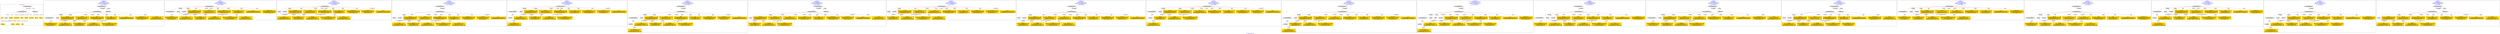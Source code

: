 digraph n0 {
fontcolor="blue"
remincross="true"
label="s27-s-the-huntington.json"
subgraph cluster_0 {
label="1-correct model"
n2[style="filled",color="white",fillcolor="lightgray",label="CulturalHeritageObject1"];
n3[shape="plaintext",style="filled",fillcolor="gold",label="date"];
n4[style="filled",color="white",fillcolor="lightgray",label="Person1"];
n5[shape="plaintext",style="filled",fillcolor="gold",label="description"];
n6[shape="plaintext",style="filled",fillcolor="gold",label="dimensions_inch"];
n7[shape="plaintext",style="filled",fillcolor="gold",label="medium"];
n8[shape="plaintext",style="filled",fillcolor="gold",label="credit_line"];
n9[shape="plaintext",style="filled",fillcolor="gold",label="Artwork_Title"];
n10[shape="plaintext",style="filled",fillcolor="gold",label="object_no"];
n11[shape="plaintext",style="filled",fillcolor="gold",label="nationality"];
n12[shape="plaintext",style="filled",fillcolor="gold",label="birth_date"];
n13[shape="plaintext",style="filled",fillcolor="gold",label="death_date"];
n14[shape="plaintext",style="filled",fillcolor="gold",label="name"];
n15[style="filled",color="white",fillcolor="lightgray",label="EuropeanaAggregation1"];
n16[style="filled",color="white",fillcolor="lightgray",label="WebResource1"];
n17[shape="plaintext",style="filled",fillcolor="gold",label="image_url"];
}
subgraph cluster_1 {
label="candidate 0\nlink coherence:1.0\nnode coherence:1.0\nconfidence:0.5457011793364163\nmapping score:0.6263448375565831\ncost:15.99982\n-precision:0.75-recall:0.8"
n19[style="filled",color="white",fillcolor="lightgray",label="CulturalHeritageObject1"];
n20[style="filled",color="white",fillcolor="lightgray",label="CulturalHeritageObject2"];
n21[style="filled",color="white",fillcolor="lightgray",label="Person1"];
n22[style="filled",color="white",fillcolor="lightgray",label="EuropeanaAggregation1"];
n23[style="filled",color="white",fillcolor="lightgray",label="WebResource1"];
n24[shape="plaintext",style="filled",fillcolor="gold",label="description\n[CulturalHeritageObject,description,0.908]\n[Person,biographicalInformation,0.038]\n[CulturalHeritageObject,title,0.037]\n[CulturalHeritageObject,provenance,0.017]"];
n25[shape="plaintext",style="filled",fillcolor="gold",label="credit_line\n[CulturalHeritageObject,provenance,0.281]\n[Document,classLink,0.276]\n[WebResource,classLink,0.251]\n[CulturalHeritageObject,description,0.193]"];
n26[shape="plaintext",style="filled",fillcolor="gold",label="name\n[Person,nameOfThePerson,0.379]\n[Document,classLink,0.301]\n[CulturalHeritageObject,description,0.161]\n[CulturalHeritageObject,provenance,0.159]"];
n27[shape="plaintext",style="filled",fillcolor="gold",label="Artwork_Title\n[CulturalHeritageObject,description,0.44]\n[CulturalHeritageObject,title,0.339]\n[Document,classLink,0.116]\n[Concept,prefLabel,0.105]"];
n28[shape="plaintext",style="filled",fillcolor="gold",label="medium\n[CulturalHeritageObject,medium,0.792]\n[CulturalHeritageObject,description,0.137]\n[CulturalHeritageObject,provenance,0.049]\n[Concept,prefLabel,0.022]"];
n29[shape="plaintext",style="filled",fillcolor="gold",label="date\n[CulturalHeritageObject,created,0.577]\n[Person,dateOfBirth,0.167]\n[Person,dateOfDeath,0.134]\n[CulturalHeritageObject,title,0.121]"];
n30[shape="plaintext",style="filled",fillcolor="gold",label="object_no\n[CulturalHeritageObject,extent,0.969]\n[CulturalHeritageObject,accessionNumber,0.027]\n[CulturalHeritageObject,description,0.003]"];
n31[shape="plaintext",style="filled",fillcolor="gold",label="image_url\n[WebResource,classLink,0.492]\n[Document,classLink,0.35]\n[CulturalHeritageObject,medium,0.11]\n[CulturalHeritageObject,description,0.048]"];
n32[shape="plaintext",style="filled",fillcolor="gold",label="death_date\n[CulturalHeritageObject,created,0.448]\n[Person,dateOfDeath,0.346]\n[Person,dateOfBirth,0.133]\n[CulturalHeritageObject,title,0.074]"];
n33[shape="plaintext",style="filled",fillcolor="gold",label="dimensions_inch\n[CulturalHeritageObject,extent,0.574]\n[CulturalHeritageObject,description,0.194]\n[CulturalHeritageObject,title,0.122]\n[Person,dateOfBirth,0.109]"];
n34[shape="plaintext",style="filled",fillcolor="gold",label="birth_date\n[Person,dateOfBirth,0.54]\n[Person,dateOfDeath,0.294]\n[CulturalHeritageObject,created,0.143]\n[CulturalHeritageObject,description,0.024]"];
n35[shape="plaintext",style="filled",fillcolor="gold",label="nationality\n[Person,countryAssociatedWithThePerson,0.802]\n[CulturalHeritageObject,provenance,0.078]\n[Concept,prefLabel,0.069]\n[Person,biographicalInformation,0.052]"];
}
subgraph cluster_2 {
label="candidate 1\nlink coherence:1.0\nnode coherence:1.0\nconfidence:0.5338687501370456\nmapping score:0.6224006944901262\ncost:14.99992\n-precision:0.6-recall:0.6"
n37[style="filled",color="white",fillcolor="lightgray",label="CulturalHeritageObject1"];
n38[style="filled",color="white",fillcolor="lightgray",label="CulturalHeritageObject2"];
n39[style="filled",color="white",fillcolor="lightgray",label="Person1"];
n40[style="filled",color="white",fillcolor="lightgray",label="Document1"];
n41[shape="plaintext",style="filled",fillcolor="gold",label="description\n[CulturalHeritageObject,description,0.908]\n[Person,biographicalInformation,0.038]\n[CulturalHeritageObject,title,0.037]\n[CulturalHeritageObject,provenance,0.017]"];
n42[shape="plaintext",style="filled",fillcolor="gold",label="credit_line\n[CulturalHeritageObject,provenance,0.281]\n[Document,classLink,0.276]\n[WebResource,classLink,0.251]\n[CulturalHeritageObject,description,0.193]"];
n43[shape="plaintext",style="filled",fillcolor="gold",label="name\n[Person,nameOfThePerson,0.379]\n[Document,classLink,0.301]\n[CulturalHeritageObject,description,0.161]\n[CulturalHeritageObject,provenance,0.159]"];
n44[shape="plaintext",style="filled",fillcolor="gold",label="Artwork_Title\n[CulturalHeritageObject,description,0.44]\n[CulturalHeritageObject,title,0.339]\n[Document,classLink,0.116]\n[Concept,prefLabel,0.105]"];
n45[shape="plaintext",style="filled",fillcolor="gold",label="medium\n[CulturalHeritageObject,medium,0.792]\n[CulturalHeritageObject,description,0.137]\n[CulturalHeritageObject,provenance,0.049]\n[Concept,prefLabel,0.022]"];
n46[shape="plaintext",style="filled",fillcolor="gold",label="date\n[CulturalHeritageObject,created,0.577]\n[Person,dateOfBirth,0.167]\n[Person,dateOfDeath,0.134]\n[CulturalHeritageObject,title,0.121]"];
n47[shape="plaintext",style="filled",fillcolor="gold",label="object_no\n[CulturalHeritageObject,extent,0.969]\n[CulturalHeritageObject,accessionNumber,0.027]\n[CulturalHeritageObject,description,0.003]"];
n48[shape="plaintext",style="filled",fillcolor="gold",label="death_date\n[CulturalHeritageObject,created,0.448]\n[Person,dateOfDeath,0.346]\n[Person,dateOfBirth,0.133]\n[CulturalHeritageObject,title,0.074]"];
n49[shape="plaintext",style="filled",fillcolor="gold",label="dimensions_inch\n[CulturalHeritageObject,extent,0.574]\n[CulturalHeritageObject,description,0.194]\n[CulturalHeritageObject,title,0.122]\n[Person,dateOfBirth,0.109]"];
n50[shape="plaintext",style="filled",fillcolor="gold",label="birth_date\n[Person,dateOfBirth,0.54]\n[Person,dateOfDeath,0.294]\n[CulturalHeritageObject,created,0.143]\n[CulturalHeritageObject,description,0.024]"];
n51[shape="plaintext",style="filled",fillcolor="gold",label="image_url\n[WebResource,classLink,0.492]\n[Document,classLink,0.35]\n[CulturalHeritageObject,medium,0.11]\n[CulturalHeritageObject,description,0.048]"];
n52[shape="plaintext",style="filled",fillcolor="gold",label="nationality\n[Person,countryAssociatedWithThePerson,0.802]\n[CulturalHeritageObject,provenance,0.078]\n[Concept,prefLabel,0.069]\n[Person,biographicalInformation,0.052]"];
}
subgraph cluster_3 {
label="candidate 10\nlink coherence:1.0\nnode coherence:1.0\nconfidence:0.4930221202520748\nmapping score:0.6226740400840249\ncost:13.99993\n-precision:0.86-recall:0.8"
n54[style="filled",color="white",fillcolor="lightgray",label="CulturalHeritageObject1"];
n55[style="filled",color="white",fillcolor="lightgray",label="Person1"];
n56[style="filled",color="white",fillcolor="lightgray",label="Document1"];
n57[shape="plaintext",style="filled",fillcolor="gold",label="description\n[CulturalHeritageObject,description,0.908]\n[Person,biographicalInformation,0.038]\n[CulturalHeritageObject,title,0.037]\n[CulturalHeritageObject,provenance,0.017]"];
n58[shape="plaintext",style="filled",fillcolor="gold",label="credit_line\n[CulturalHeritageObject,provenance,0.281]\n[Document,classLink,0.276]\n[WebResource,classLink,0.251]\n[CulturalHeritageObject,description,0.193]"];
n59[shape="plaintext",style="filled",fillcolor="gold",label="name\n[Person,nameOfThePerson,0.379]\n[Document,classLink,0.301]\n[CulturalHeritageObject,description,0.161]\n[CulturalHeritageObject,provenance,0.159]"];
n60[shape="plaintext",style="filled",fillcolor="gold",label="medium\n[CulturalHeritageObject,medium,0.792]\n[CulturalHeritageObject,description,0.137]\n[CulturalHeritageObject,provenance,0.049]\n[Concept,prefLabel,0.022]"];
n61[shape="plaintext",style="filled",fillcolor="gold",label="date\n[CulturalHeritageObject,created,0.577]\n[Person,dateOfBirth,0.167]\n[Person,dateOfDeath,0.134]\n[CulturalHeritageObject,title,0.121]"];
n62[shape="plaintext",style="filled",fillcolor="gold",label="dimensions_inch\n[CulturalHeritageObject,extent,0.574]\n[CulturalHeritageObject,description,0.194]\n[CulturalHeritageObject,title,0.122]\n[Person,dateOfBirth,0.109]"];
n63[shape="plaintext",style="filled",fillcolor="gold",label="death_date\n[CulturalHeritageObject,created,0.448]\n[Person,dateOfDeath,0.346]\n[Person,dateOfBirth,0.133]\n[CulturalHeritageObject,title,0.074]"];
n64[shape="plaintext",style="filled",fillcolor="gold",label="Artwork_Title\n[CulturalHeritageObject,description,0.44]\n[CulturalHeritageObject,title,0.339]\n[Document,classLink,0.116]\n[Concept,prefLabel,0.105]"];
n65[shape="plaintext",style="filled",fillcolor="gold",label="birth_date\n[Person,dateOfBirth,0.54]\n[Person,dateOfDeath,0.294]\n[CulturalHeritageObject,created,0.143]\n[CulturalHeritageObject,description,0.024]"];
n66[shape="plaintext",style="filled",fillcolor="gold",label="image_url\n[WebResource,classLink,0.492]\n[Document,classLink,0.35]\n[CulturalHeritageObject,medium,0.11]\n[CulturalHeritageObject,description,0.048]"];
n67[shape="plaintext",style="filled",fillcolor="gold",label="object_no\n[CulturalHeritageObject,extent,0.969]\n[CulturalHeritageObject,accessionNumber,0.027]\n[CulturalHeritageObject,description,0.003]"];
n68[shape="plaintext",style="filled",fillcolor="gold",label="nationality\n[Person,countryAssociatedWithThePerson,0.802]\n[CulturalHeritageObject,provenance,0.078]\n[Concept,prefLabel,0.069]\n[Person,biographicalInformation,0.052]"];
}
subgraph cluster_4 {
label="candidate 11\nlink coherence:1.0\nnode coherence:1.0\nconfidence:0.4930221202520748\nmapping score:0.6226740400840249\ncost:14.99988\n-precision:0.87-recall:0.87"
n70[style="filled",color="white",fillcolor="lightgray",label="CulturalHeritageObject1"];
n71[style="filled",color="white",fillcolor="lightgray",label="Person1"];
n72[style="filled",color="white",fillcolor="lightgray",label="Document1"];
n73[style="filled",color="white",fillcolor="lightgray",label="EuropeanaAggregation1"];
n74[shape="plaintext",style="filled",fillcolor="gold",label="description\n[CulturalHeritageObject,description,0.908]\n[Person,biographicalInformation,0.038]\n[CulturalHeritageObject,title,0.037]\n[CulturalHeritageObject,provenance,0.017]"];
n75[shape="plaintext",style="filled",fillcolor="gold",label="credit_line\n[CulturalHeritageObject,provenance,0.281]\n[Document,classLink,0.276]\n[WebResource,classLink,0.251]\n[CulturalHeritageObject,description,0.193]"];
n76[shape="plaintext",style="filled",fillcolor="gold",label="name\n[Person,nameOfThePerson,0.379]\n[Document,classLink,0.301]\n[CulturalHeritageObject,description,0.161]\n[CulturalHeritageObject,provenance,0.159]"];
n77[shape="plaintext",style="filled",fillcolor="gold",label="medium\n[CulturalHeritageObject,medium,0.792]\n[CulturalHeritageObject,description,0.137]\n[CulturalHeritageObject,provenance,0.049]\n[Concept,prefLabel,0.022]"];
n78[shape="plaintext",style="filled",fillcolor="gold",label="date\n[CulturalHeritageObject,created,0.577]\n[Person,dateOfBirth,0.167]\n[Person,dateOfDeath,0.134]\n[CulturalHeritageObject,title,0.121]"];
n79[shape="plaintext",style="filled",fillcolor="gold",label="dimensions_inch\n[CulturalHeritageObject,extent,0.574]\n[CulturalHeritageObject,description,0.194]\n[CulturalHeritageObject,title,0.122]\n[Person,dateOfBirth,0.109]"];
n80[shape="plaintext",style="filled",fillcolor="gold",label="death_date\n[CulturalHeritageObject,created,0.448]\n[Person,dateOfDeath,0.346]\n[Person,dateOfBirth,0.133]\n[CulturalHeritageObject,title,0.074]"];
n81[shape="plaintext",style="filled",fillcolor="gold",label="Artwork_Title\n[CulturalHeritageObject,description,0.44]\n[CulturalHeritageObject,title,0.339]\n[Document,classLink,0.116]\n[Concept,prefLabel,0.105]"];
n82[shape="plaintext",style="filled",fillcolor="gold",label="birth_date\n[Person,dateOfBirth,0.54]\n[Person,dateOfDeath,0.294]\n[CulturalHeritageObject,created,0.143]\n[CulturalHeritageObject,description,0.024]"];
n83[shape="plaintext",style="filled",fillcolor="gold",label="image_url\n[WebResource,classLink,0.492]\n[Document,classLink,0.35]\n[CulturalHeritageObject,medium,0.11]\n[CulturalHeritageObject,description,0.048]"];
n84[shape="plaintext",style="filled",fillcolor="gold",label="object_no\n[CulturalHeritageObject,extent,0.969]\n[CulturalHeritageObject,accessionNumber,0.027]\n[CulturalHeritageObject,description,0.003]"];
n85[shape="plaintext",style="filled",fillcolor="gold",label="nationality\n[Person,countryAssociatedWithThePerson,0.802]\n[CulturalHeritageObject,provenance,0.078]\n[Concept,prefLabel,0.069]\n[Person,biographicalInformation,0.052]"];
}
subgraph cluster_5 {
label="candidate 12\nlink coherence:1.0\nnode coherence:1.0\nconfidence:0.4930221202520748\nmapping score:0.6226740400840249\ncost:14.99992\n-precision:0.8-recall:0.8"
n87[style="filled",color="white",fillcolor="lightgray",label="CulturalHeritageObject1"];
n88[style="filled",color="white",fillcolor="lightgray",label="CulturalHeritageObject2"];
n89[style="filled",color="white",fillcolor="lightgray",label="Person1"];
n90[style="filled",color="white",fillcolor="lightgray",label="Document2"];
n91[shape="plaintext",style="filled",fillcolor="gold",label="description\n[CulturalHeritageObject,description,0.908]\n[Person,biographicalInformation,0.038]\n[CulturalHeritageObject,title,0.037]\n[CulturalHeritageObject,provenance,0.017]"];
n92[shape="plaintext",style="filled",fillcolor="gold",label="credit_line\n[CulturalHeritageObject,provenance,0.281]\n[Document,classLink,0.276]\n[WebResource,classLink,0.251]\n[CulturalHeritageObject,description,0.193]"];
n93[shape="plaintext",style="filled",fillcolor="gold",label="name\n[Person,nameOfThePerson,0.379]\n[Document,classLink,0.301]\n[CulturalHeritageObject,description,0.161]\n[CulturalHeritageObject,provenance,0.159]"];
n94[shape="plaintext",style="filled",fillcolor="gold",label="medium\n[CulturalHeritageObject,medium,0.792]\n[CulturalHeritageObject,description,0.137]\n[CulturalHeritageObject,provenance,0.049]\n[Concept,prefLabel,0.022]"];
n95[shape="plaintext",style="filled",fillcolor="gold",label="date\n[CulturalHeritageObject,created,0.577]\n[Person,dateOfBirth,0.167]\n[Person,dateOfDeath,0.134]\n[CulturalHeritageObject,title,0.121]"];
n96[shape="plaintext",style="filled",fillcolor="gold",label="dimensions_inch\n[CulturalHeritageObject,extent,0.574]\n[CulturalHeritageObject,description,0.194]\n[CulturalHeritageObject,title,0.122]\n[Person,dateOfBirth,0.109]"];
n97[shape="plaintext",style="filled",fillcolor="gold",label="death_date\n[CulturalHeritageObject,created,0.448]\n[Person,dateOfDeath,0.346]\n[Person,dateOfBirth,0.133]\n[CulturalHeritageObject,title,0.074]"];
n98[shape="plaintext",style="filled",fillcolor="gold",label="image_url\n[WebResource,classLink,0.492]\n[Document,classLink,0.35]\n[CulturalHeritageObject,medium,0.11]\n[CulturalHeritageObject,description,0.048]"];
n99[shape="plaintext",style="filled",fillcolor="gold",label="Artwork_Title\n[CulturalHeritageObject,description,0.44]\n[CulturalHeritageObject,title,0.339]\n[Document,classLink,0.116]\n[Concept,prefLabel,0.105]"];
n100[shape="plaintext",style="filled",fillcolor="gold",label="birth_date\n[Person,dateOfBirth,0.54]\n[Person,dateOfDeath,0.294]\n[CulturalHeritageObject,created,0.143]\n[CulturalHeritageObject,description,0.024]"];
n101[shape="plaintext",style="filled",fillcolor="gold",label="object_no\n[CulturalHeritageObject,extent,0.969]\n[CulturalHeritageObject,accessionNumber,0.027]\n[CulturalHeritageObject,description,0.003]"];
n102[shape="plaintext",style="filled",fillcolor="gold",label="nationality\n[Person,countryAssociatedWithThePerson,0.802]\n[CulturalHeritageObject,provenance,0.078]\n[Concept,prefLabel,0.069]\n[Person,biographicalInformation,0.052]"];
}
subgraph cluster_6 {
label="candidate 13\nlink coherence:1.0\nnode coherence:1.0\nconfidence:0.4930221202520748\nmapping score:0.6226740400840249\ncost:15.99987\n-precision:0.81-recall:0.87"
n104[style="filled",color="white",fillcolor="lightgray",label="CulturalHeritageObject1"];
n105[style="filled",color="white",fillcolor="lightgray",label="CulturalHeritageObject2"];
n106[style="filled",color="white",fillcolor="lightgray",label="Person1"];
n107[style="filled",color="white",fillcolor="lightgray",label="Document2"];
n108[style="filled",color="white",fillcolor="lightgray",label="EuropeanaAggregation1"];
n109[shape="plaintext",style="filled",fillcolor="gold",label="description\n[CulturalHeritageObject,description,0.908]\n[Person,biographicalInformation,0.038]\n[CulturalHeritageObject,title,0.037]\n[CulturalHeritageObject,provenance,0.017]"];
n110[shape="plaintext",style="filled",fillcolor="gold",label="credit_line\n[CulturalHeritageObject,provenance,0.281]\n[Document,classLink,0.276]\n[WebResource,classLink,0.251]\n[CulturalHeritageObject,description,0.193]"];
n111[shape="plaintext",style="filled",fillcolor="gold",label="name\n[Person,nameOfThePerson,0.379]\n[Document,classLink,0.301]\n[CulturalHeritageObject,description,0.161]\n[CulturalHeritageObject,provenance,0.159]"];
n112[shape="plaintext",style="filled",fillcolor="gold",label="medium\n[CulturalHeritageObject,medium,0.792]\n[CulturalHeritageObject,description,0.137]\n[CulturalHeritageObject,provenance,0.049]\n[Concept,prefLabel,0.022]"];
n113[shape="plaintext",style="filled",fillcolor="gold",label="date\n[CulturalHeritageObject,created,0.577]\n[Person,dateOfBirth,0.167]\n[Person,dateOfDeath,0.134]\n[CulturalHeritageObject,title,0.121]"];
n114[shape="plaintext",style="filled",fillcolor="gold",label="dimensions_inch\n[CulturalHeritageObject,extent,0.574]\n[CulturalHeritageObject,description,0.194]\n[CulturalHeritageObject,title,0.122]\n[Person,dateOfBirth,0.109]"];
n115[shape="plaintext",style="filled",fillcolor="gold",label="death_date\n[CulturalHeritageObject,created,0.448]\n[Person,dateOfDeath,0.346]\n[Person,dateOfBirth,0.133]\n[CulturalHeritageObject,title,0.074]"];
n116[shape="plaintext",style="filled",fillcolor="gold",label="image_url\n[WebResource,classLink,0.492]\n[Document,classLink,0.35]\n[CulturalHeritageObject,medium,0.11]\n[CulturalHeritageObject,description,0.048]"];
n117[shape="plaintext",style="filled",fillcolor="gold",label="Artwork_Title\n[CulturalHeritageObject,description,0.44]\n[CulturalHeritageObject,title,0.339]\n[Document,classLink,0.116]\n[Concept,prefLabel,0.105]"];
n118[shape="plaintext",style="filled",fillcolor="gold",label="birth_date\n[Person,dateOfBirth,0.54]\n[Person,dateOfDeath,0.294]\n[CulturalHeritageObject,created,0.143]\n[CulturalHeritageObject,description,0.024]"];
n119[shape="plaintext",style="filled",fillcolor="gold",label="object_no\n[CulturalHeritageObject,extent,0.969]\n[CulturalHeritageObject,accessionNumber,0.027]\n[CulturalHeritageObject,description,0.003]"];
n120[shape="plaintext",style="filled",fillcolor="gold",label="nationality\n[Person,countryAssociatedWithThePerson,0.802]\n[CulturalHeritageObject,provenance,0.078]\n[Concept,prefLabel,0.069]\n[Person,biographicalInformation,0.052]"];
}
subgraph cluster_7 {
label="candidate 14\nlink coherence:1.0\nnode coherence:1.0\nconfidence:0.48645878369322976\nmapping score:0.6204862612310765\ncost:14.99983\n-precision:0.93-recall:0.93"
n122[style="filled",color="white",fillcolor="lightgray",label="CulturalHeritageObject1"];
n123[style="filled",color="white",fillcolor="lightgray",label="Person1"];
n124[style="filled",color="white",fillcolor="lightgray",label="EuropeanaAggregation1"];
n125[style="filled",color="white",fillcolor="lightgray",label="WebResource1"];
n126[shape="plaintext",style="filled",fillcolor="gold",label="description\n[CulturalHeritageObject,description,0.908]\n[Person,biographicalInformation,0.038]\n[CulturalHeritageObject,title,0.037]\n[CulturalHeritageObject,provenance,0.017]"];
n127[shape="plaintext",style="filled",fillcolor="gold",label="credit_line\n[CulturalHeritageObject,provenance,0.281]\n[Document,classLink,0.276]\n[WebResource,classLink,0.251]\n[CulturalHeritageObject,description,0.193]"];
n128[shape="plaintext",style="filled",fillcolor="gold",label="name\n[Person,nameOfThePerson,0.379]\n[Document,classLink,0.301]\n[CulturalHeritageObject,description,0.161]\n[CulturalHeritageObject,provenance,0.159]"];
n129[shape="plaintext",style="filled",fillcolor="gold",label="medium\n[CulturalHeritageObject,medium,0.792]\n[CulturalHeritageObject,description,0.137]\n[CulturalHeritageObject,provenance,0.049]\n[Concept,prefLabel,0.022]"];
n130[shape="plaintext",style="filled",fillcolor="gold",label="date\n[CulturalHeritageObject,created,0.577]\n[Person,dateOfBirth,0.167]\n[Person,dateOfDeath,0.134]\n[CulturalHeritageObject,title,0.121]"];
n131[shape="plaintext",style="filled",fillcolor="gold",label="dimensions_inch\n[CulturalHeritageObject,extent,0.574]\n[CulturalHeritageObject,description,0.194]\n[CulturalHeritageObject,title,0.122]\n[Person,dateOfBirth,0.109]"];
n132[shape="plaintext",style="filled",fillcolor="gold",label="image_url\n[WebResource,classLink,0.492]\n[Document,classLink,0.35]\n[CulturalHeritageObject,medium,0.11]\n[CulturalHeritageObject,description,0.048]"];
n133[shape="plaintext",style="filled",fillcolor="gold",label="death_date\n[CulturalHeritageObject,created,0.448]\n[Person,dateOfDeath,0.346]\n[Person,dateOfBirth,0.133]\n[CulturalHeritageObject,title,0.074]"];
n134[shape="plaintext",style="filled",fillcolor="gold",label="Artwork_Title\n[CulturalHeritageObject,description,0.44]\n[CulturalHeritageObject,title,0.339]\n[Document,classLink,0.116]\n[Concept,prefLabel,0.105]"];
n135[shape="plaintext",style="filled",fillcolor="gold",label="birth_date\n[Person,dateOfBirth,0.54]\n[Person,dateOfDeath,0.294]\n[CulturalHeritageObject,created,0.143]\n[CulturalHeritageObject,description,0.024]"];
n136[shape="plaintext",style="filled",fillcolor="gold",label="object_no\n[CulturalHeritageObject,extent,0.969]\n[CulturalHeritageObject,accessionNumber,0.027]\n[CulturalHeritageObject,description,0.003]"];
n137[shape="plaintext",style="filled",fillcolor="gold",label="nationality\n[Person,countryAssociatedWithThePerson,0.802]\n[CulturalHeritageObject,provenance,0.078]\n[Concept,prefLabel,0.069]\n[Person,biographicalInformation,0.052]"];
}
subgraph cluster_8 {
label="candidate 15\nlink coherence:1.0\nnode coherence:1.0\nconfidence:0.4746263544938591\nmapping score:0.6165421181646197\ncost:13.99993\n-precision:0.79-recall:0.73"
n139[style="filled",color="white",fillcolor="lightgray",label="CulturalHeritageObject1"];
n140[style="filled",color="white",fillcolor="lightgray",label="Person1"];
n141[style="filled",color="white",fillcolor="lightgray",label="Document1"];
n142[shape="plaintext",style="filled",fillcolor="gold",label="description\n[CulturalHeritageObject,description,0.908]\n[Person,biographicalInformation,0.038]\n[CulturalHeritageObject,title,0.037]\n[CulturalHeritageObject,provenance,0.017]"];
n143[shape="plaintext",style="filled",fillcolor="gold",label="credit_line\n[CulturalHeritageObject,provenance,0.281]\n[Document,classLink,0.276]\n[WebResource,classLink,0.251]\n[CulturalHeritageObject,description,0.193]"];
n144[shape="plaintext",style="filled",fillcolor="gold",label="name\n[Person,nameOfThePerson,0.379]\n[Document,classLink,0.301]\n[CulturalHeritageObject,description,0.161]\n[CulturalHeritageObject,provenance,0.159]"];
n145[shape="plaintext",style="filled",fillcolor="gold",label="medium\n[CulturalHeritageObject,medium,0.792]\n[CulturalHeritageObject,description,0.137]\n[CulturalHeritageObject,provenance,0.049]\n[Concept,prefLabel,0.022]"];
n146[shape="plaintext",style="filled",fillcolor="gold",label="date\n[CulturalHeritageObject,created,0.577]\n[Person,dateOfBirth,0.167]\n[Person,dateOfDeath,0.134]\n[CulturalHeritageObject,title,0.121]"];
n147[shape="plaintext",style="filled",fillcolor="gold",label="dimensions_inch\n[CulturalHeritageObject,extent,0.574]\n[CulturalHeritageObject,description,0.194]\n[CulturalHeritageObject,title,0.122]\n[Person,dateOfBirth,0.109]"];
n148[shape="plaintext",style="filled",fillcolor="gold",label="death_date\n[CulturalHeritageObject,created,0.448]\n[Person,dateOfDeath,0.346]\n[Person,dateOfBirth,0.133]\n[CulturalHeritageObject,title,0.074]"];
n149[shape="plaintext",style="filled",fillcolor="gold",label="Artwork_Title\n[CulturalHeritageObject,description,0.44]\n[CulturalHeritageObject,title,0.339]\n[Document,classLink,0.116]\n[Concept,prefLabel,0.105]"];
n150[shape="plaintext",style="filled",fillcolor="gold",label="birth_date\n[Person,dateOfBirth,0.54]\n[Person,dateOfDeath,0.294]\n[CulturalHeritageObject,created,0.143]\n[CulturalHeritageObject,description,0.024]"];
n151[shape="plaintext",style="filled",fillcolor="gold",label="image_url\n[WebResource,classLink,0.492]\n[Document,classLink,0.35]\n[CulturalHeritageObject,medium,0.11]\n[CulturalHeritageObject,description,0.048]"];
n152[shape="plaintext",style="filled",fillcolor="gold",label="object_no\n[CulturalHeritageObject,extent,0.969]\n[CulturalHeritageObject,accessionNumber,0.027]\n[CulturalHeritageObject,description,0.003]"];
n153[shape="plaintext",style="filled",fillcolor="gold",label="nationality\n[Person,countryAssociatedWithThePerson,0.802]\n[CulturalHeritageObject,provenance,0.078]\n[Concept,prefLabel,0.069]\n[Person,biographicalInformation,0.052]"];
}
subgraph cluster_9 {
label="candidate 16\nlink coherence:1.0\nnode coherence:1.0\nconfidence:0.4746263544938591\nmapping score:0.6165421181646197\ncost:14.99988\n-precision:0.8-recall:0.8"
n155[style="filled",color="white",fillcolor="lightgray",label="CulturalHeritageObject1"];
n156[style="filled",color="white",fillcolor="lightgray",label="Person1"];
n157[style="filled",color="white",fillcolor="lightgray",label="Document1"];
n158[style="filled",color="white",fillcolor="lightgray",label="EuropeanaAggregation1"];
n159[shape="plaintext",style="filled",fillcolor="gold",label="description\n[CulturalHeritageObject,description,0.908]\n[Person,biographicalInformation,0.038]\n[CulturalHeritageObject,title,0.037]\n[CulturalHeritageObject,provenance,0.017]"];
n160[shape="plaintext",style="filled",fillcolor="gold",label="credit_line\n[CulturalHeritageObject,provenance,0.281]\n[Document,classLink,0.276]\n[WebResource,classLink,0.251]\n[CulturalHeritageObject,description,0.193]"];
n161[shape="plaintext",style="filled",fillcolor="gold",label="name\n[Person,nameOfThePerson,0.379]\n[Document,classLink,0.301]\n[CulturalHeritageObject,description,0.161]\n[CulturalHeritageObject,provenance,0.159]"];
n162[shape="plaintext",style="filled",fillcolor="gold",label="medium\n[CulturalHeritageObject,medium,0.792]\n[CulturalHeritageObject,description,0.137]\n[CulturalHeritageObject,provenance,0.049]\n[Concept,prefLabel,0.022]"];
n163[shape="plaintext",style="filled",fillcolor="gold",label="date\n[CulturalHeritageObject,created,0.577]\n[Person,dateOfBirth,0.167]\n[Person,dateOfDeath,0.134]\n[CulturalHeritageObject,title,0.121]"];
n164[shape="plaintext",style="filled",fillcolor="gold",label="dimensions_inch\n[CulturalHeritageObject,extent,0.574]\n[CulturalHeritageObject,description,0.194]\n[CulturalHeritageObject,title,0.122]\n[Person,dateOfBirth,0.109]"];
n165[shape="plaintext",style="filled",fillcolor="gold",label="death_date\n[CulturalHeritageObject,created,0.448]\n[Person,dateOfDeath,0.346]\n[Person,dateOfBirth,0.133]\n[CulturalHeritageObject,title,0.074]"];
n166[shape="plaintext",style="filled",fillcolor="gold",label="Artwork_Title\n[CulturalHeritageObject,description,0.44]\n[CulturalHeritageObject,title,0.339]\n[Document,classLink,0.116]\n[Concept,prefLabel,0.105]"];
n167[shape="plaintext",style="filled",fillcolor="gold",label="birth_date\n[Person,dateOfBirth,0.54]\n[Person,dateOfDeath,0.294]\n[CulturalHeritageObject,created,0.143]\n[CulturalHeritageObject,description,0.024]"];
n168[shape="plaintext",style="filled",fillcolor="gold",label="image_url\n[WebResource,classLink,0.492]\n[Document,classLink,0.35]\n[CulturalHeritageObject,medium,0.11]\n[CulturalHeritageObject,description,0.048]"];
n169[shape="plaintext",style="filled",fillcolor="gold",label="object_no\n[CulturalHeritageObject,extent,0.969]\n[CulturalHeritageObject,accessionNumber,0.027]\n[CulturalHeritageObject,description,0.003]"];
n170[shape="plaintext",style="filled",fillcolor="gold",label="nationality\n[Person,countryAssociatedWithThePerson,0.802]\n[CulturalHeritageObject,provenance,0.078]\n[Concept,prefLabel,0.069]\n[Person,biographicalInformation,0.052]"];
}
subgraph cluster_10 {
label="candidate 17\nlink coherence:1.0\nnode coherence:1.0\nconfidence:0.4746263544938591\nmapping score:0.6165421181646197\ncost:14.99992\n-precision:0.73-recall:0.73"
n172[style="filled",color="white",fillcolor="lightgray",label="CulturalHeritageObject1"];
n173[style="filled",color="white",fillcolor="lightgray",label="CulturalHeritageObject2"];
n174[style="filled",color="white",fillcolor="lightgray",label="Person1"];
n175[style="filled",color="white",fillcolor="lightgray",label="Document2"];
n176[shape="plaintext",style="filled",fillcolor="gold",label="description\n[CulturalHeritageObject,description,0.908]\n[Person,biographicalInformation,0.038]\n[CulturalHeritageObject,title,0.037]\n[CulturalHeritageObject,provenance,0.017]"];
n177[shape="plaintext",style="filled",fillcolor="gold",label="credit_line\n[CulturalHeritageObject,provenance,0.281]\n[Document,classLink,0.276]\n[WebResource,classLink,0.251]\n[CulturalHeritageObject,description,0.193]"];
n178[shape="plaintext",style="filled",fillcolor="gold",label="name\n[Person,nameOfThePerson,0.379]\n[Document,classLink,0.301]\n[CulturalHeritageObject,description,0.161]\n[CulturalHeritageObject,provenance,0.159]"];
n179[shape="plaintext",style="filled",fillcolor="gold",label="medium\n[CulturalHeritageObject,medium,0.792]\n[CulturalHeritageObject,description,0.137]\n[CulturalHeritageObject,provenance,0.049]\n[Concept,prefLabel,0.022]"];
n180[shape="plaintext",style="filled",fillcolor="gold",label="date\n[CulturalHeritageObject,created,0.577]\n[Person,dateOfBirth,0.167]\n[Person,dateOfDeath,0.134]\n[CulturalHeritageObject,title,0.121]"];
n181[shape="plaintext",style="filled",fillcolor="gold",label="dimensions_inch\n[CulturalHeritageObject,extent,0.574]\n[CulturalHeritageObject,description,0.194]\n[CulturalHeritageObject,title,0.122]\n[Person,dateOfBirth,0.109]"];
n182[shape="plaintext",style="filled",fillcolor="gold",label="death_date\n[CulturalHeritageObject,created,0.448]\n[Person,dateOfDeath,0.346]\n[Person,dateOfBirth,0.133]\n[CulturalHeritageObject,title,0.074]"];
n183[shape="plaintext",style="filled",fillcolor="gold",label="image_url\n[WebResource,classLink,0.492]\n[Document,classLink,0.35]\n[CulturalHeritageObject,medium,0.11]\n[CulturalHeritageObject,description,0.048]"];
n184[shape="plaintext",style="filled",fillcolor="gold",label="Artwork_Title\n[CulturalHeritageObject,description,0.44]\n[CulturalHeritageObject,title,0.339]\n[Document,classLink,0.116]\n[Concept,prefLabel,0.105]"];
n185[shape="plaintext",style="filled",fillcolor="gold",label="birth_date\n[Person,dateOfBirth,0.54]\n[Person,dateOfDeath,0.294]\n[CulturalHeritageObject,created,0.143]\n[CulturalHeritageObject,description,0.024]"];
n186[shape="plaintext",style="filled",fillcolor="gold",label="object_no\n[CulturalHeritageObject,extent,0.969]\n[CulturalHeritageObject,accessionNumber,0.027]\n[CulturalHeritageObject,description,0.003]"];
n187[shape="plaintext",style="filled",fillcolor="gold",label="nationality\n[Person,countryAssociatedWithThePerson,0.802]\n[CulturalHeritageObject,provenance,0.078]\n[Concept,prefLabel,0.069]\n[Person,biographicalInformation,0.052]"];
}
subgraph cluster_11 {
label="candidate 18\nlink coherence:1.0\nnode coherence:1.0\nconfidence:0.4746263544938591\nmapping score:0.6165421181646197\ncost:15.99987\n-precision:0.75-recall:0.8"
n189[style="filled",color="white",fillcolor="lightgray",label="CulturalHeritageObject1"];
n190[style="filled",color="white",fillcolor="lightgray",label="CulturalHeritageObject2"];
n191[style="filled",color="white",fillcolor="lightgray",label="Person1"];
n192[style="filled",color="white",fillcolor="lightgray",label="Document2"];
n193[style="filled",color="white",fillcolor="lightgray",label="EuropeanaAggregation1"];
n194[shape="plaintext",style="filled",fillcolor="gold",label="description\n[CulturalHeritageObject,description,0.908]\n[Person,biographicalInformation,0.038]\n[CulturalHeritageObject,title,0.037]\n[CulturalHeritageObject,provenance,0.017]"];
n195[shape="plaintext",style="filled",fillcolor="gold",label="credit_line\n[CulturalHeritageObject,provenance,0.281]\n[Document,classLink,0.276]\n[WebResource,classLink,0.251]\n[CulturalHeritageObject,description,0.193]"];
n196[shape="plaintext",style="filled",fillcolor="gold",label="name\n[Person,nameOfThePerson,0.379]\n[Document,classLink,0.301]\n[CulturalHeritageObject,description,0.161]\n[CulturalHeritageObject,provenance,0.159]"];
n197[shape="plaintext",style="filled",fillcolor="gold",label="medium\n[CulturalHeritageObject,medium,0.792]\n[CulturalHeritageObject,description,0.137]\n[CulturalHeritageObject,provenance,0.049]\n[Concept,prefLabel,0.022]"];
n198[shape="plaintext",style="filled",fillcolor="gold",label="date\n[CulturalHeritageObject,created,0.577]\n[Person,dateOfBirth,0.167]\n[Person,dateOfDeath,0.134]\n[CulturalHeritageObject,title,0.121]"];
n199[shape="plaintext",style="filled",fillcolor="gold",label="dimensions_inch\n[CulturalHeritageObject,extent,0.574]\n[CulturalHeritageObject,description,0.194]\n[CulturalHeritageObject,title,0.122]\n[Person,dateOfBirth,0.109]"];
n200[shape="plaintext",style="filled",fillcolor="gold",label="death_date\n[CulturalHeritageObject,created,0.448]\n[Person,dateOfDeath,0.346]\n[Person,dateOfBirth,0.133]\n[CulturalHeritageObject,title,0.074]"];
n201[shape="plaintext",style="filled",fillcolor="gold",label="image_url\n[WebResource,classLink,0.492]\n[Document,classLink,0.35]\n[CulturalHeritageObject,medium,0.11]\n[CulturalHeritageObject,description,0.048]"];
n202[shape="plaintext",style="filled",fillcolor="gold",label="Artwork_Title\n[CulturalHeritageObject,description,0.44]\n[CulturalHeritageObject,title,0.339]\n[Document,classLink,0.116]\n[Concept,prefLabel,0.105]"];
n203[shape="plaintext",style="filled",fillcolor="gold",label="birth_date\n[Person,dateOfBirth,0.54]\n[Person,dateOfDeath,0.294]\n[CulturalHeritageObject,created,0.143]\n[CulturalHeritageObject,description,0.024]"];
n204[shape="plaintext",style="filled",fillcolor="gold",label="object_no\n[CulturalHeritageObject,extent,0.969]\n[CulturalHeritageObject,accessionNumber,0.027]\n[CulturalHeritageObject,description,0.003]"];
n205[shape="plaintext",style="filled",fillcolor="gold",label="nationality\n[Person,countryAssociatedWithThePerson,0.802]\n[CulturalHeritageObject,provenance,0.078]\n[Concept,prefLabel,0.069]\n[Person,biographicalInformation,0.052]"];
}
subgraph cluster_12 {
label="candidate 19\nlink coherence:0.9444444444444444\nnode coherence:1.0\nconfidence:0.5152704887180035\nmapping score:0.6162012740171122\ncost:17.99987\n-precision:0.56-recall:0.67"
n207[style="filled",color="white",fillcolor="lightgray",label="CulturalHeritageObject1"];
n208[style="filled",color="white",fillcolor="lightgray",label="CulturalHeritageObject2"];
n209[style="filled",color="white",fillcolor="lightgray",label="Person1"];
n210[style="filled",color="white",fillcolor="lightgray",label="Place1"];
n211[style="filled",color="white",fillcolor="lightgray",label="Document1"];
n212[style="filled",color="white",fillcolor="lightgray",label="Document2"];
n213[style="filled",color="white",fillcolor="lightgray",label="EuropeanaAggregation1"];
n214[shape="plaintext",style="filled",fillcolor="gold",label="description\n[CulturalHeritageObject,description,0.908]\n[Person,biographicalInformation,0.038]\n[CulturalHeritageObject,title,0.037]\n[CulturalHeritageObject,provenance,0.017]"];
n215[shape="plaintext",style="filled",fillcolor="gold",label="credit_line\n[CulturalHeritageObject,provenance,0.281]\n[Document,classLink,0.276]\n[WebResource,classLink,0.251]\n[CulturalHeritageObject,description,0.193]"];
n216[shape="plaintext",style="filled",fillcolor="gold",label="name\n[Person,nameOfThePerson,0.379]\n[Document,classLink,0.301]\n[CulturalHeritageObject,description,0.161]\n[CulturalHeritageObject,provenance,0.159]"];
n217[shape="plaintext",style="filled",fillcolor="gold",label="medium\n[CulturalHeritageObject,medium,0.792]\n[CulturalHeritageObject,description,0.137]\n[CulturalHeritageObject,provenance,0.049]\n[Concept,prefLabel,0.022]"];
n218[shape="plaintext",style="filled",fillcolor="gold",label="date\n[CulturalHeritageObject,created,0.577]\n[Person,dateOfBirth,0.167]\n[Person,dateOfDeath,0.134]\n[CulturalHeritageObject,title,0.121]"];
n219[shape="plaintext",style="filled",fillcolor="gold",label="object_no\n[CulturalHeritageObject,extent,0.969]\n[CulturalHeritageObject,accessionNumber,0.027]\n[CulturalHeritageObject,description,0.003]"];
n220[shape="plaintext",style="filled",fillcolor="gold",label="death_date\n[CulturalHeritageObject,created,0.448]\n[Person,dateOfDeath,0.346]\n[Person,dateOfBirth,0.133]\n[CulturalHeritageObject,title,0.074]"];
n221[shape="plaintext",style="filled",fillcolor="gold",label="image_url\n[WebResource,classLink,0.492]\n[Document,classLink,0.35]\n[CulturalHeritageObject,medium,0.11]\n[CulturalHeritageObject,description,0.048]"];
n222[shape="plaintext",style="filled",fillcolor="gold",label="dimensions_inch\n[CulturalHeritageObject,extent,0.574]\n[CulturalHeritageObject,description,0.194]\n[CulturalHeritageObject,title,0.122]\n[Person,dateOfBirth,0.109]"];
n223[shape="plaintext",style="filled",fillcolor="gold",label="birth_date\n[Person,dateOfBirth,0.54]\n[Person,dateOfDeath,0.294]\n[CulturalHeritageObject,created,0.143]\n[CulturalHeritageObject,description,0.024]"];
n224[shape="plaintext",style="filled",fillcolor="gold",label="Artwork_Title\n[CulturalHeritageObject,description,0.44]\n[CulturalHeritageObject,title,0.339]\n[Document,classLink,0.116]\n[Concept,prefLabel,0.105]"];
n225[shape="plaintext",style="filled",fillcolor="gold",label="nationality\n[Person,countryAssociatedWithThePerson,0.802]\n[CulturalHeritageObject,provenance,0.078]\n[Concept,prefLabel,0.069]\n[Person,biographicalInformation,0.052]"];
}
subgraph cluster_13 {
label="candidate 2\nlink coherence:1.0\nnode coherence:1.0\nconfidence:0.5338687501370456\nmapping score:0.6224006944901262\ncost:15.99987\n-precision:0.62-recall:0.67"
n227[style="filled",color="white",fillcolor="lightgray",label="CulturalHeritageObject1"];
n228[style="filled",color="white",fillcolor="lightgray",label="CulturalHeritageObject2"];
n229[style="filled",color="white",fillcolor="lightgray",label="Person1"];
n230[style="filled",color="white",fillcolor="lightgray",label="Document1"];
n231[style="filled",color="white",fillcolor="lightgray",label="EuropeanaAggregation1"];
n232[shape="plaintext",style="filled",fillcolor="gold",label="description\n[CulturalHeritageObject,description,0.908]\n[Person,biographicalInformation,0.038]\n[CulturalHeritageObject,title,0.037]\n[CulturalHeritageObject,provenance,0.017]"];
n233[shape="plaintext",style="filled",fillcolor="gold",label="credit_line\n[CulturalHeritageObject,provenance,0.281]\n[Document,classLink,0.276]\n[WebResource,classLink,0.251]\n[CulturalHeritageObject,description,0.193]"];
n234[shape="plaintext",style="filled",fillcolor="gold",label="name\n[Person,nameOfThePerson,0.379]\n[Document,classLink,0.301]\n[CulturalHeritageObject,description,0.161]\n[CulturalHeritageObject,provenance,0.159]"];
n235[shape="plaintext",style="filled",fillcolor="gold",label="Artwork_Title\n[CulturalHeritageObject,description,0.44]\n[CulturalHeritageObject,title,0.339]\n[Document,classLink,0.116]\n[Concept,prefLabel,0.105]"];
n236[shape="plaintext",style="filled",fillcolor="gold",label="medium\n[CulturalHeritageObject,medium,0.792]\n[CulturalHeritageObject,description,0.137]\n[CulturalHeritageObject,provenance,0.049]\n[Concept,prefLabel,0.022]"];
n237[shape="plaintext",style="filled",fillcolor="gold",label="date\n[CulturalHeritageObject,created,0.577]\n[Person,dateOfBirth,0.167]\n[Person,dateOfDeath,0.134]\n[CulturalHeritageObject,title,0.121]"];
n238[shape="plaintext",style="filled",fillcolor="gold",label="object_no\n[CulturalHeritageObject,extent,0.969]\n[CulturalHeritageObject,accessionNumber,0.027]\n[CulturalHeritageObject,description,0.003]"];
n239[shape="plaintext",style="filled",fillcolor="gold",label="death_date\n[CulturalHeritageObject,created,0.448]\n[Person,dateOfDeath,0.346]\n[Person,dateOfBirth,0.133]\n[CulturalHeritageObject,title,0.074]"];
n240[shape="plaintext",style="filled",fillcolor="gold",label="dimensions_inch\n[CulturalHeritageObject,extent,0.574]\n[CulturalHeritageObject,description,0.194]\n[CulturalHeritageObject,title,0.122]\n[Person,dateOfBirth,0.109]"];
n241[shape="plaintext",style="filled",fillcolor="gold",label="birth_date\n[Person,dateOfBirth,0.54]\n[Person,dateOfDeath,0.294]\n[CulturalHeritageObject,created,0.143]\n[CulturalHeritageObject,description,0.024]"];
n242[shape="plaintext",style="filled",fillcolor="gold",label="image_url\n[WebResource,classLink,0.492]\n[Document,classLink,0.35]\n[CulturalHeritageObject,medium,0.11]\n[CulturalHeritageObject,description,0.048]"];
n243[shape="plaintext",style="filled",fillcolor="gold",label="nationality\n[Person,countryAssociatedWithThePerson,0.802]\n[CulturalHeritageObject,provenance,0.078]\n[Concept,prefLabel,0.069]\n[Person,biographicalInformation,0.052]"];
}
subgraph cluster_14 {
label="candidate 3\nlink coherence:1.0\nnode coherence:1.0\nconfidence:0.5273054135782005\nmapping score:0.620212915637178\ncost:15.99982\n-precision:0.69-recall:0.73"
n245[style="filled",color="white",fillcolor="lightgray",label="CulturalHeritageObject1"];
n246[style="filled",color="white",fillcolor="lightgray",label="CulturalHeritageObject2"];
n247[style="filled",color="white",fillcolor="lightgray",label="Person1"];
n248[style="filled",color="white",fillcolor="lightgray",label="EuropeanaAggregation1"];
n249[style="filled",color="white",fillcolor="lightgray",label="WebResource1"];
n250[shape="plaintext",style="filled",fillcolor="gold",label="description\n[CulturalHeritageObject,description,0.908]\n[Person,biographicalInformation,0.038]\n[CulturalHeritageObject,title,0.037]\n[CulturalHeritageObject,provenance,0.017]"];
n251[shape="plaintext",style="filled",fillcolor="gold",label="credit_line\n[CulturalHeritageObject,provenance,0.281]\n[Document,classLink,0.276]\n[WebResource,classLink,0.251]\n[CulturalHeritageObject,description,0.193]"];
n252[shape="plaintext",style="filled",fillcolor="gold",label="name\n[Person,nameOfThePerson,0.379]\n[Document,classLink,0.301]\n[CulturalHeritageObject,description,0.161]\n[CulturalHeritageObject,provenance,0.159]"];
n253[shape="plaintext",style="filled",fillcolor="gold",label="Artwork_Title\n[CulturalHeritageObject,description,0.44]\n[CulturalHeritageObject,title,0.339]\n[Document,classLink,0.116]\n[Concept,prefLabel,0.105]"];
n254[shape="plaintext",style="filled",fillcolor="gold",label="medium\n[CulturalHeritageObject,medium,0.792]\n[CulturalHeritageObject,description,0.137]\n[CulturalHeritageObject,provenance,0.049]\n[Concept,prefLabel,0.022]"];
n255[shape="plaintext",style="filled",fillcolor="gold",label="date\n[CulturalHeritageObject,created,0.577]\n[Person,dateOfBirth,0.167]\n[Person,dateOfDeath,0.134]\n[CulturalHeritageObject,title,0.121]"];
n256[shape="plaintext",style="filled",fillcolor="gold",label="object_no\n[CulturalHeritageObject,extent,0.969]\n[CulturalHeritageObject,accessionNumber,0.027]\n[CulturalHeritageObject,description,0.003]"];
n257[shape="plaintext",style="filled",fillcolor="gold",label="image_url\n[WebResource,classLink,0.492]\n[Document,classLink,0.35]\n[CulturalHeritageObject,medium,0.11]\n[CulturalHeritageObject,description,0.048]"];
n258[shape="plaintext",style="filled",fillcolor="gold",label="death_date\n[CulturalHeritageObject,created,0.448]\n[Person,dateOfDeath,0.346]\n[Person,dateOfBirth,0.133]\n[CulturalHeritageObject,title,0.074]"];
n259[shape="plaintext",style="filled",fillcolor="gold",label="dimensions_inch\n[CulturalHeritageObject,extent,0.574]\n[CulturalHeritageObject,description,0.194]\n[CulturalHeritageObject,title,0.122]\n[Person,dateOfBirth,0.109]"];
n260[shape="plaintext",style="filled",fillcolor="gold",label="birth_date\n[Person,dateOfBirth,0.54]\n[Person,dateOfDeath,0.294]\n[CulturalHeritageObject,created,0.143]\n[CulturalHeritageObject,description,0.024]"];
n261[shape="plaintext",style="filled",fillcolor="gold",label="nationality\n[Person,countryAssociatedWithThePerson,0.802]\n[CulturalHeritageObject,provenance,0.078]\n[Concept,prefLabel,0.069]\n[Person,biographicalInformation,0.052]"];
}
subgraph cluster_15 {
label="candidate 4\nlink coherence:1.0\nnode coherence:1.0\nconfidence:0.5271029179173742\nmapping score:0.6201454170835692\ncost:15.99983\n-precision:0.75-recall:0.8"
n263[style="filled",color="white",fillcolor="lightgray",label="CulturalHeritageObject1"];
n264[style="filled",color="white",fillcolor="lightgray",label="Person1"];
n265[style="filled",color="white",fillcolor="lightgray",label="Document1"];
n266[style="filled",color="white",fillcolor="lightgray",label="EuropeanaAggregation1"];
n267[style="filled",color="white",fillcolor="lightgray",label="WebResource1"];
n268[shape="plaintext",style="filled",fillcolor="gold",label="description\n[CulturalHeritageObject,description,0.908]\n[Person,biographicalInformation,0.038]\n[CulturalHeritageObject,title,0.037]\n[CulturalHeritageObject,provenance,0.017]"];
n269[shape="plaintext",style="filled",fillcolor="gold",label="credit_line\n[CulturalHeritageObject,provenance,0.281]\n[Document,classLink,0.276]\n[WebResource,classLink,0.251]\n[CulturalHeritageObject,description,0.193]"];
n270[shape="plaintext",style="filled",fillcolor="gold",label="name\n[Person,nameOfThePerson,0.379]\n[Document,classLink,0.301]\n[CulturalHeritageObject,description,0.161]\n[CulturalHeritageObject,provenance,0.159]"];
n271[shape="plaintext",style="filled",fillcolor="gold",label="medium\n[CulturalHeritageObject,medium,0.792]\n[CulturalHeritageObject,description,0.137]\n[CulturalHeritageObject,provenance,0.049]\n[Concept,prefLabel,0.022]"];
n272[shape="plaintext",style="filled",fillcolor="gold",label="date\n[CulturalHeritageObject,created,0.577]\n[Person,dateOfBirth,0.167]\n[Person,dateOfDeath,0.134]\n[CulturalHeritageObject,title,0.121]"];
n273[shape="plaintext",style="filled",fillcolor="gold",label="object_no\n[CulturalHeritageObject,extent,0.969]\n[CulturalHeritageObject,accessionNumber,0.027]\n[CulturalHeritageObject,description,0.003]"];
n274[shape="plaintext",style="filled",fillcolor="gold",label="image_url\n[WebResource,classLink,0.492]\n[Document,classLink,0.35]\n[CulturalHeritageObject,medium,0.11]\n[CulturalHeritageObject,description,0.048]"];
n275[shape="plaintext",style="filled",fillcolor="gold",label="death_date\n[CulturalHeritageObject,created,0.448]\n[Person,dateOfDeath,0.346]\n[Person,dateOfBirth,0.133]\n[CulturalHeritageObject,title,0.074]"];
n276[shape="plaintext",style="filled",fillcolor="gold",label="dimensions_inch\n[CulturalHeritageObject,extent,0.574]\n[CulturalHeritageObject,description,0.194]\n[CulturalHeritageObject,title,0.122]\n[Person,dateOfBirth,0.109]"];
n277[shape="plaintext",style="filled",fillcolor="gold",label="birth_date\n[Person,dateOfBirth,0.54]\n[Person,dateOfDeath,0.294]\n[CulturalHeritageObject,created,0.143]\n[CulturalHeritageObject,description,0.024]"];
n278[shape="plaintext",style="filled",fillcolor="gold",label="Artwork_Title\n[CulturalHeritageObject,description,0.44]\n[CulturalHeritageObject,title,0.339]\n[Document,classLink,0.116]\n[Concept,prefLabel,0.105]"];
n279[shape="plaintext",style="filled",fillcolor="gold",label="nationality\n[Person,countryAssociatedWithThePerson,0.802]\n[CulturalHeritageObject,provenance,0.078]\n[Concept,prefLabel,0.069]\n[Person,biographicalInformation,0.052]"];
}
subgraph cluster_16 {
label="candidate 5\nlink coherence:1.0\nnode coherence:1.0\nconfidence:0.5154729843788298\nmapping score:0.6162687725707211\ncost:14.99992\n-precision:0.53-recall:0.53"
n281[style="filled",color="white",fillcolor="lightgray",label="CulturalHeritageObject1"];
n282[style="filled",color="white",fillcolor="lightgray",label="CulturalHeritageObject2"];
n283[style="filled",color="white",fillcolor="lightgray",label="Person1"];
n284[style="filled",color="white",fillcolor="lightgray",label="Document1"];
n285[shape="plaintext",style="filled",fillcolor="gold",label="description\n[CulturalHeritageObject,description,0.908]\n[Person,biographicalInformation,0.038]\n[CulturalHeritageObject,title,0.037]\n[CulturalHeritageObject,provenance,0.017]"];
n286[shape="plaintext",style="filled",fillcolor="gold",label="credit_line\n[CulturalHeritageObject,provenance,0.281]\n[Document,classLink,0.276]\n[WebResource,classLink,0.251]\n[CulturalHeritageObject,description,0.193]"];
n287[shape="plaintext",style="filled",fillcolor="gold",label="name\n[Person,nameOfThePerson,0.379]\n[Document,classLink,0.301]\n[CulturalHeritageObject,description,0.161]\n[CulturalHeritageObject,provenance,0.159]"];
n288[shape="plaintext",style="filled",fillcolor="gold",label="Artwork_Title\n[CulturalHeritageObject,description,0.44]\n[CulturalHeritageObject,title,0.339]\n[Document,classLink,0.116]\n[Concept,prefLabel,0.105]"];
n289[shape="plaintext",style="filled",fillcolor="gold",label="medium\n[CulturalHeritageObject,medium,0.792]\n[CulturalHeritageObject,description,0.137]\n[CulturalHeritageObject,provenance,0.049]\n[Concept,prefLabel,0.022]"];
n290[shape="plaintext",style="filled",fillcolor="gold",label="date\n[CulturalHeritageObject,created,0.577]\n[Person,dateOfBirth,0.167]\n[Person,dateOfDeath,0.134]\n[CulturalHeritageObject,title,0.121]"];
n291[shape="plaintext",style="filled",fillcolor="gold",label="object_no\n[CulturalHeritageObject,extent,0.969]\n[CulturalHeritageObject,accessionNumber,0.027]\n[CulturalHeritageObject,description,0.003]"];
n292[shape="plaintext",style="filled",fillcolor="gold",label="death_date\n[CulturalHeritageObject,created,0.448]\n[Person,dateOfDeath,0.346]\n[Person,dateOfBirth,0.133]\n[CulturalHeritageObject,title,0.074]"];
n293[shape="plaintext",style="filled",fillcolor="gold",label="dimensions_inch\n[CulturalHeritageObject,extent,0.574]\n[CulturalHeritageObject,description,0.194]\n[CulturalHeritageObject,title,0.122]\n[Person,dateOfBirth,0.109]"];
n294[shape="plaintext",style="filled",fillcolor="gold",label="birth_date\n[Person,dateOfBirth,0.54]\n[Person,dateOfDeath,0.294]\n[CulturalHeritageObject,created,0.143]\n[CulturalHeritageObject,description,0.024]"];
n295[shape="plaintext",style="filled",fillcolor="gold",label="image_url\n[WebResource,classLink,0.492]\n[Document,classLink,0.35]\n[CulturalHeritageObject,medium,0.11]\n[CulturalHeritageObject,description,0.048]"];
n296[shape="plaintext",style="filled",fillcolor="gold",label="nationality\n[Person,countryAssociatedWithThePerson,0.802]\n[CulturalHeritageObject,provenance,0.078]\n[Concept,prefLabel,0.069]\n[Person,biographicalInformation,0.052]"];
}
subgraph cluster_17 {
label="candidate 6\nlink coherence:1.0\nnode coherence:1.0\nconfidence:0.5154729843788298\nmapping score:0.6162687725707211\ncost:15.99987\n-precision:0.56-recall:0.6"
n298[style="filled",color="white",fillcolor="lightgray",label="CulturalHeritageObject1"];
n299[style="filled",color="white",fillcolor="lightgray",label="CulturalHeritageObject2"];
n300[style="filled",color="white",fillcolor="lightgray",label="Person1"];
n301[style="filled",color="white",fillcolor="lightgray",label="Document1"];
n302[style="filled",color="white",fillcolor="lightgray",label="EuropeanaAggregation1"];
n303[shape="plaintext",style="filled",fillcolor="gold",label="description\n[CulturalHeritageObject,description,0.908]\n[Person,biographicalInformation,0.038]\n[CulturalHeritageObject,title,0.037]\n[CulturalHeritageObject,provenance,0.017]"];
n304[shape="plaintext",style="filled",fillcolor="gold",label="credit_line\n[CulturalHeritageObject,provenance,0.281]\n[Document,classLink,0.276]\n[WebResource,classLink,0.251]\n[CulturalHeritageObject,description,0.193]"];
n305[shape="plaintext",style="filled",fillcolor="gold",label="name\n[Person,nameOfThePerson,0.379]\n[Document,classLink,0.301]\n[CulturalHeritageObject,description,0.161]\n[CulturalHeritageObject,provenance,0.159]"];
n306[shape="plaintext",style="filled",fillcolor="gold",label="Artwork_Title\n[CulturalHeritageObject,description,0.44]\n[CulturalHeritageObject,title,0.339]\n[Document,classLink,0.116]\n[Concept,prefLabel,0.105]"];
n307[shape="plaintext",style="filled",fillcolor="gold",label="medium\n[CulturalHeritageObject,medium,0.792]\n[CulturalHeritageObject,description,0.137]\n[CulturalHeritageObject,provenance,0.049]\n[Concept,prefLabel,0.022]"];
n308[shape="plaintext",style="filled",fillcolor="gold",label="date\n[CulturalHeritageObject,created,0.577]\n[Person,dateOfBirth,0.167]\n[Person,dateOfDeath,0.134]\n[CulturalHeritageObject,title,0.121]"];
n309[shape="plaintext",style="filled",fillcolor="gold",label="object_no\n[CulturalHeritageObject,extent,0.969]\n[CulturalHeritageObject,accessionNumber,0.027]\n[CulturalHeritageObject,description,0.003]"];
n310[shape="plaintext",style="filled",fillcolor="gold",label="death_date\n[CulturalHeritageObject,created,0.448]\n[Person,dateOfDeath,0.346]\n[Person,dateOfBirth,0.133]\n[CulturalHeritageObject,title,0.074]"];
n311[shape="plaintext",style="filled",fillcolor="gold",label="dimensions_inch\n[CulturalHeritageObject,extent,0.574]\n[CulturalHeritageObject,description,0.194]\n[CulturalHeritageObject,title,0.122]\n[Person,dateOfBirth,0.109]"];
n312[shape="plaintext",style="filled",fillcolor="gold",label="birth_date\n[Person,dateOfBirth,0.54]\n[Person,dateOfDeath,0.294]\n[CulturalHeritageObject,created,0.143]\n[CulturalHeritageObject,description,0.024]"];
n313[shape="plaintext",style="filled",fillcolor="gold",label="image_url\n[WebResource,classLink,0.492]\n[Document,classLink,0.35]\n[CulturalHeritageObject,medium,0.11]\n[CulturalHeritageObject,description,0.048]"];
n314[shape="plaintext",style="filled",fillcolor="gold",label="nationality\n[Person,countryAssociatedWithThePerson,0.802]\n[CulturalHeritageObject,provenance,0.078]\n[Concept,prefLabel,0.069]\n[Person,biographicalInformation,0.052]"];
}
subgraph cluster_18 {
label="candidate 7\nlink coherence:1.0\nnode coherence:1.0\nconfidence:0.5152704887180035\nmapping score:0.6162012740171122\ncost:15.99992\n-precision:0.56-recall:0.6"
n316[style="filled",color="white",fillcolor="lightgray",label="CulturalHeritageObject1"];
n317[style="filled",color="white",fillcolor="lightgray",label="CulturalHeritageObject2"];
n318[style="filled",color="white",fillcolor="lightgray",label="Person1"];
n319[style="filled",color="white",fillcolor="lightgray",label="Document1"];
n320[style="filled",color="white",fillcolor="lightgray",label="Document2"];
n321[shape="plaintext",style="filled",fillcolor="gold",label="description\n[CulturalHeritageObject,description,0.908]\n[Person,biographicalInformation,0.038]\n[CulturalHeritageObject,title,0.037]\n[CulturalHeritageObject,provenance,0.017]"];
n322[shape="plaintext",style="filled",fillcolor="gold",label="credit_line\n[CulturalHeritageObject,provenance,0.281]\n[Document,classLink,0.276]\n[WebResource,classLink,0.251]\n[CulturalHeritageObject,description,0.193]"];
n323[shape="plaintext",style="filled",fillcolor="gold",label="name\n[Person,nameOfThePerson,0.379]\n[Document,classLink,0.301]\n[CulturalHeritageObject,description,0.161]\n[CulturalHeritageObject,provenance,0.159]"];
n324[shape="plaintext",style="filled",fillcolor="gold",label="medium\n[CulturalHeritageObject,medium,0.792]\n[CulturalHeritageObject,description,0.137]\n[CulturalHeritageObject,provenance,0.049]\n[Concept,prefLabel,0.022]"];
n325[shape="plaintext",style="filled",fillcolor="gold",label="date\n[CulturalHeritageObject,created,0.577]\n[Person,dateOfBirth,0.167]\n[Person,dateOfDeath,0.134]\n[CulturalHeritageObject,title,0.121]"];
n326[shape="plaintext",style="filled",fillcolor="gold",label="object_no\n[CulturalHeritageObject,extent,0.969]\n[CulturalHeritageObject,accessionNumber,0.027]\n[CulturalHeritageObject,description,0.003]"];
n327[shape="plaintext",style="filled",fillcolor="gold",label="death_date\n[CulturalHeritageObject,created,0.448]\n[Person,dateOfDeath,0.346]\n[Person,dateOfBirth,0.133]\n[CulturalHeritageObject,title,0.074]"];
n328[shape="plaintext",style="filled",fillcolor="gold",label="image_url\n[WebResource,classLink,0.492]\n[Document,classLink,0.35]\n[CulturalHeritageObject,medium,0.11]\n[CulturalHeritageObject,description,0.048]"];
n329[shape="plaintext",style="filled",fillcolor="gold",label="dimensions_inch\n[CulturalHeritageObject,extent,0.574]\n[CulturalHeritageObject,description,0.194]\n[CulturalHeritageObject,title,0.122]\n[Person,dateOfBirth,0.109]"];
n330[shape="plaintext",style="filled",fillcolor="gold",label="birth_date\n[Person,dateOfBirth,0.54]\n[Person,dateOfDeath,0.294]\n[CulturalHeritageObject,created,0.143]\n[CulturalHeritageObject,description,0.024]"];
n331[shape="plaintext",style="filled",fillcolor="gold",label="Artwork_Title\n[CulturalHeritageObject,description,0.44]\n[CulturalHeritageObject,title,0.339]\n[Document,classLink,0.116]\n[Concept,prefLabel,0.105]"];
n332[shape="plaintext",style="filled",fillcolor="gold",label="nationality\n[Person,countryAssociatedWithThePerson,0.802]\n[CulturalHeritageObject,provenance,0.078]\n[Concept,prefLabel,0.069]\n[Person,biographicalInformation,0.052]"];
}
subgraph cluster_19 {
label="candidate 8\nlink coherence:1.0\nnode coherence:1.0\nconfidence:0.5152704887180035\nmapping score:0.6162012740171122\ncost:16.99987\n-precision:0.59-recall:0.67"
n334[style="filled",color="white",fillcolor="lightgray",label="CulturalHeritageObject1"];
n335[style="filled",color="white",fillcolor="lightgray",label="CulturalHeritageObject2"];
n336[style="filled",color="white",fillcolor="lightgray",label="Person1"];
n337[style="filled",color="white",fillcolor="lightgray",label="Document1"];
n338[style="filled",color="white",fillcolor="lightgray",label="Document2"];
n339[style="filled",color="white",fillcolor="lightgray",label="EuropeanaAggregation1"];
n340[shape="plaintext",style="filled",fillcolor="gold",label="description\n[CulturalHeritageObject,description,0.908]\n[Person,biographicalInformation,0.038]\n[CulturalHeritageObject,title,0.037]\n[CulturalHeritageObject,provenance,0.017]"];
n341[shape="plaintext",style="filled",fillcolor="gold",label="credit_line\n[CulturalHeritageObject,provenance,0.281]\n[Document,classLink,0.276]\n[WebResource,classLink,0.251]\n[CulturalHeritageObject,description,0.193]"];
n342[shape="plaintext",style="filled",fillcolor="gold",label="name\n[Person,nameOfThePerson,0.379]\n[Document,classLink,0.301]\n[CulturalHeritageObject,description,0.161]\n[CulturalHeritageObject,provenance,0.159]"];
n343[shape="plaintext",style="filled",fillcolor="gold",label="medium\n[CulturalHeritageObject,medium,0.792]\n[CulturalHeritageObject,description,0.137]\n[CulturalHeritageObject,provenance,0.049]\n[Concept,prefLabel,0.022]"];
n344[shape="plaintext",style="filled",fillcolor="gold",label="date\n[CulturalHeritageObject,created,0.577]\n[Person,dateOfBirth,0.167]\n[Person,dateOfDeath,0.134]\n[CulturalHeritageObject,title,0.121]"];
n345[shape="plaintext",style="filled",fillcolor="gold",label="object_no\n[CulturalHeritageObject,extent,0.969]\n[CulturalHeritageObject,accessionNumber,0.027]\n[CulturalHeritageObject,description,0.003]"];
n346[shape="plaintext",style="filled",fillcolor="gold",label="death_date\n[CulturalHeritageObject,created,0.448]\n[Person,dateOfDeath,0.346]\n[Person,dateOfBirth,0.133]\n[CulturalHeritageObject,title,0.074]"];
n347[shape="plaintext",style="filled",fillcolor="gold",label="image_url\n[WebResource,classLink,0.492]\n[Document,classLink,0.35]\n[CulturalHeritageObject,medium,0.11]\n[CulturalHeritageObject,description,0.048]"];
n348[shape="plaintext",style="filled",fillcolor="gold",label="dimensions_inch\n[CulturalHeritageObject,extent,0.574]\n[CulturalHeritageObject,description,0.194]\n[CulturalHeritageObject,title,0.122]\n[Person,dateOfBirth,0.109]"];
n349[shape="plaintext",style="filled",fillcolor="gold",label="birth_date\n[Person,dateOfBirth,0.54]\n[Person,dateOfDeath,0.294]\n[CulturalHeritageObject,created,0.143]\n[CulturalHeritageObject,description,0.024]"];
n350[shape="plaintext",style="filled",fillcolor="gold",label="Artwork_Title\n[CulturalHeritageObject,description,0.44]\n[CulturalHeritageObject,title,0.339]\n[Document,classLink,0.116]\n[Concept,prefLabel,0.105]"];
n351[shape="plaintext",style="filled",fillcolor="gold",label="nationality\n[Person,countryAssociatedWithThePerson,0.802]\n[CulturalHeritageObject,provenance,0.078]\n[Concept,prefLabel,0.069]\n[Person,biographicalInformation,0.052]"];
}
subgraph cluster_20 {
label="candidate 9\nlink coherence:1.0\nnode coherence:1.0\nconfidence:0.5048545494514455\nmapping score:0.6266181831504819\ncost:14.99983\n-precision:1.0-recall:1.0"
n353[style="filled",color="white",fillcolor="lightgray",label="CulturalHeritageObject1"];
n354[style="filled",color="white",fillcolor="lightgray",label="Person1"];
n355[style="filled",color="white",fillcolor="lightgray",label="EuropeanaAggregation1"];
n356[style="filled",color="white",fillcolor="lightgray",label="WebResource1"];
n357[shape="plaintext",style="filled",fillcolor="gold",label="description\n[CulturalHeritageObject,description,0.908]\n[Person,biographicalInformation,0.038]\n[CulturalHeritageObject,title,0.037]\n[CulturalHeritageObject,provenance,0.017]"];
n358[shape="plaintext",style="filled",fillcolor="gold",label="credit_line\n[CulturalHeritageObject,provenance,0.281]\n[Document,classLink,0.276]\n[WebResource,classLink,0.251]\n[CulturalHeritageObject,description,0.193]"];
n359[shape="plaintext",style="filled",fillcolor="gold",label="name\n[Person,nameOfThePerson,0.379]\n[Document,classLink,0.301]\n[CulturalHeritageObject,description,0.161]\n[CulturalHeritageObject,provenance,0.159]"];
n360[shape="plaintext",style="filled",fillcolor="gold",label="medium\n[CulturalHeritageObject,medium,0.792]\n[CulturalHeritageObject,description,0.137]\n[CulturalHeritageObject,provenance,0.049]\n[Concept,prefLabel,0.022]"];
n361[shape="plaintext",style="filled",fillcolor="gold",label="date\n[CulturalHeritageObject,created,0.577]\n[Person,dateOfBirth,0.167]\n[Person,dateOfDeath,0.134]\n[CulturalHeritageObject,title,0.121]"];
n362[shape="plaintext",style="filled",fillcolor="gold",label="dimensions_inch\n[CulturalHeritageObject,extent,0.574]\n[CulturalHeritageObject,description,0.194]\n[CulturalHeritageObject,title,0.122]\n[Person,dateOfBirth,0.109]"];
n363[shape="plaintext",style="filled",fillcolor="gold",label="image_url\n[WebResource,classLink,0.492]\n[Document,classLink,0.35]\n[CulturalHeritageObject,medium,0.11]\n[CulturalHeritageObject,description,0.048]"];
n364[shape="plaintext",style="filled",fillcolor="gold",label="death_date\n[CulturalHeritageObject,created,0.448]\n[Person,dateOfDeath,0.346]\n[Person,dateOfBirth,0.133]\n[CulturalHeritageObject,title,0.074]"];
n365[shape="plaintext",style="filled",fillcolor="gold",label="Artwork_Title\n[CulturalHeritageObject,description,0.44]\n[CulturalHeritageObject,title,0.339]\n[Document,classLink,0.116]\n[Concept,prefLabel,0.105]"];
n366[shape="plaintext",style="filled",fillcolor="gold",label="birth_date\n[Person,dateOfBirth,0.54]\n[Person,dateOfDeath,0.294]\n[CulturalHeritageObject,created,0.143]\n[CulturalHeritageObject,description,0.024]"];
n367[shape="plaintext",style="filled",fillcolor="gold",label="object_no\n[CulturalHeritageObject,extent,0.969]\n[CulturalHeritageObject,accessionNumber,0.027]\n[CulturalHeritageObject,description,0.003]"];
n368[shape="plaintext",style="filled",fillcolor="gold",label="nationality\n[Person,countryAssociatedWithThePerson,0.802]\n[CulturalHeritageObject,provenance,0.078]\n[Concept,prefLabel,0.069]\n[Person,biographicalInformation,0.052]"];
}
n2 -> n3[color="brown",fontcolor="black",label="created"]
n2 -> n4[color="brown",fontcolor="black",label="creator"]
n2 -> n5[color="brown",fontcolor="black",label="description"]
n2 -> n6[color="brown",fontcolor="black",label="extent"]
n2 -> n7[color="brown",fontcolor="black",label="medium"]
n2 -> n8[color="brown",fontcolor="black",label="provenance"]
n2 -> n9[color="brown",fontcolor="black",label="title"]
n2 -> n10[color="brown",fontcolor="black",label="accessionNumber"]
n4 -> n11[color="brown",fontcolor="black",label="countryAssociatedWithThePerson"]
n4 -> n12[color="brown",fontcolor="black",label="dateOfBirth"]
n4 -> n13[color="brown",fontcolor="black",label="dateOfDeath"]
n4 -> n14[color="brown",fontcolor="black",label="nameOfThePerson"]
n15 -> n2[color="brown",fontcolor="black",label="aggregatedCHO"]
n15 -> n16[color="brown",fontcolor="black",label="hasView"]
n16 -> n17[color="brown",fontcolor="black",label="classLink"]
n19 -> n20[color="brown",fontcolor="black",label="isRelatedTo\nw=0.99999"]
n19 -> n21[color="brown",fontcolor="black",label="creator\nw=0.99993"]
n22 -> n19[color="brown",fontcolor="black",label="aggregatedCHO\nw=0.99995"]
n22 -> n23[color="brown",fontcolor="black",label="hasView\nw=0.99995"]
n19 -> n24[color="brown",fontcolor="black",label="description\nw=1.0"]
n19 -> n25[color="brown",fontcolor="black",label="provenance\nw=1.0"]
n21 -> n26[color="brown",fontcolor="black",label="nameOfThePerson\nw=1.0"]
n20 -> n27[color="brown",fontcolor="black",label="title\nw=1.0"]
n19 -> n28[color="brown",fontcolor="black",label="medium\nw=1.0"]
n19 -> n29[color="brown",fontcolor="black",label="created\nw=1.0"]
n19 -> n30[color="brown",fontcolor="black",label="extent\nw=1.0"]
n23 -> n31[color="brown",fontcolor="black",label="classLink\nw=1.0"]
n21 -> n32[color="brown",fontcolor="black",label="dateOfDeath\nw=1.0"]
n19 -> n33[color="brown",fontcolor="black",label="title\nw=1.0"]
n21 -> n34[color="brown",fontcolor="black",label="dateOfBirth\nw=1.0"]
n21 -> n35[color="brown",fontcolor="black",label="countryAssociatedWithThePerson\nw=1.0"]
n37 -> n38[color="brown",fontcolor="black",label="isRelatedTo\nw=0.99999"]
n37 -> n39[color="brown",fontcolor="black",label="creator\nw=0.99993"]
n37 -> n40[color="brown",fontcolor="black",label="page\nw=1.0"]
n37 -> n41[color="brown",fontcolor="black",label="description\nw=1.0"]
n37 -> n42[color="brown",fontcolor="black",label="provenance\nw=1.0"]
n39 -> n43[color="brown",fontcolor="black",label="nameOfThePerson\nw=1.0"]
n38 -> n44[color="brown",fontcolor="black",label="title\nw=1.0"]
n37 -> n45[color="brown",fontcolor="black",label="medium\nw=1.0"]
n37 -> n46[color="brown",fontcolor="black",label="created\nw=1.0"]
n37 -> n47[color="brown",fontcolor="black",label="extent\nw=1.0"]
n39 -> n48[color="brown",fontcolor="black",label="dateOfDeath\nw=1.0"]
n37 -> n49[color="brown",fontcolor="black",label="title\nw=1.0"]
n39 -> n50[color="brown",fontcolor="black",label="dateOfBirth\nw=1.0"]
n40 -> n51[color="brown",fontcolor="black",label="classLink\nw=1.0"]
n39 -> n52[color="brown",fontcolor="black",label="countryAssociatedWithThePerson\nw=1.0"]
n54 -> n55[color="brown",fontcolor="black",label="creator\nw=0.99993"]
n54 -> n56[color="brown",fontcolor="black",label="page\nw=1.0"]
n54 -> n57[color="brown",fontcolor="black",label="description\nw=1.0"]
n54 -> n58[color="brown",fontcolor="black",label="provenance\nw=1.0"]
n55 -> n59[color="brown",fontcolor="black",label="nameOfThePerson\nw=1.0"]
n54 -> n60[color="brown",fontcolor="black",label="medium\nw=1.0"]
n54 -> n61[color="brown",fontcolor="black",label="created\nw=1.0"]
n54 -> n62[color="brown",fontcolor="black",label="extent\nw=1.0"]
n55 -> n63[color="brown",fontcolor="black",label="dateOfDeath\nw=1.0"]
n54 -> n64[color="brown",fontcolor="black",label="title\nw=1.0"]
n55 -> n65[color="brown",fontcolor="black",label="dateOfBirth\nw=1.0"]
n56 -> n66[color="brown",fontcolor="black",label="classLink\nw=1.0"]
n54 -> n67[color="brown",fontcolor="black",label="accessionNumber\nw=1.0"]
n55 -> n68[color="brown",fontcolor="black",label="countryAssociatedWithThePerson\nw=1.0"]
n70 -> n71[color="brown",fontcolor="black",label="creator\nw=0.99993"]
n70 -> n72[color="brown",fontcolor="black",label="page\nw=1.0"]
n73 -> n70[color="brown",fontcolor="black",label="aggregatedCHO\nw=0.99995"]
n70 -> n74[color="brown",fontcolor="black",label="description\nw=1.0"]
n70 -> n75[color="brown",fontcolor="black",label="provenance\nw=1.0"]
n71 -> n76[color="brown",fontcolor="black",label="nameOfThePerson\nw=1.0"]
n70 -> n77[color="brown",fontcolor="black",label="medium\nw=1.0"]
n70 -> n78[color="brown",fontcolor="black",label="created\nw=1.0"]
n70 -> n79[color="brown",fontcolor="black",label="extent\nw=1.0"]
n71 -> n80[color="brown",fontcolor="black",label="dateOfDeath\nw=1.0"]
n70 -> n81[color="brown",fontcolor="black",label="title\nw=1.0"]
n71 -> n82[color="brown",fontcolor="black",label="dateOfBirth\nw=1.0"]
n72 -> n83[color="brown",fontcolor="black",label="classLink\nw=1.0"]
n70 -> n84[color="brown",fontcolor="black",label="accessionNumber\nw=1.0"]
n71 -> n85[color="brown",fontcolor="black",label="countryAssociatedWithThePerson\nw=1.0"]
n87 -> n88[color="brown",fontcolor="black",label="isRelatedTo\nw=0.99999"]
n87 -> n89[color="brown",fontcolor="black",label="creator\nw=0.99993"]
n88 -> n90[color="brown",fontcolor="black",label="page\nw=1.0"]
n87 -> n91[color="brown",fontcolor="black",label="description\nw=1.0"]
n87 -> n92[color="brown",fontcolor="black",label="provenance\nw=1.0"]
n89 -> n93[color="brown",fontcolor="black",label="nameOfThePerson\nw=1.0"]
n87 -> n94[color="brown",fontcolor="black",label="medium\nw=1.0"]
n87 -> n95[color="brown",fontcolor="black",label="created\nw=1.0"]
n87 -> n96[color="brown",fontcolor="black",label="extent\nw=1.0"]
n89 -> n97[color="brown",fontcolor="black",label="dateOfDeath\nw=1.0"]
n90 -> n98[color="brown",fontcolor="black",label="classLink\nw=1.0"]
n87 -> n99[color="brown",fontcolor="black",label="title\nw=1.0"]
n89 -> n100[color="brown",fontcolor="black",label="dateOfBirth\nw=1.0"]
n87 -> n101[color="brown",fontcolor="black",label="accessionNumber\nw=1.0"]
n89 -> n102[color="brown",fontcolor="black",label="countryAssociatedWithThePerson\nw=1.0"]
n104 -> n105[color="brown",fontcolor="black",label="isRelatedTo\nw=0.99999"]
n104 -> n106[color="brown",fontcolor="black",label="creator\nw=0.99993"]
n105 -> n107[color="brown",fontcolor="black",label="page\nw=1.0"]
n108 -> n104[color="brown",fontcolor="black",label="aggregatedCHO\nw=0.99995"]
n104 -> n109[color="brown",fontcolor="black",label="description\nw=1.0"]
n104 -> n110[color="brown",fontcolor="black",label="provenance\nw=1.0"]
n106 -> n111[color="brown",fontcolor="black",label="nameOfThePerson\nw=1.0"]
n104 -> n112[color="brown",fontcolor="black",label="medium\nw=1.0"]
n104 -> n113[color="brown",fontcolor="black",label="created\nw=1.0"]
n104 -> n114[color="brown",fontcolor="black",label="extent\nw=1.0"]
n106 -> n115[color="brown",fontcolor="black",label="dateOfDeath\nw=1.0"]
n107 -> n116[color="brown",fontcolor="black",label="classLink\nw=1.0"]
n104 -> n117[color="brown",fontcolor="black",label="title\nw=1.0"]
n106 -> n118[color="brown",fontcolor="black",label="dateOfBirth\nw=1.0"]
n104 -> n119[color="brown",fontcolor="black",label="accessionNumber\nw=1.0"]
n106 -> n120[color="brown",fontcolor="black",label="countryAssociatedWithThePerson\nw=1.0"]
n122 -> n123[color="brown",fontcolor="black",label="creator\nw=0.99993"]
n124 -> n122[color="brown",fontcolor="black",label="aggregatedCHO\nw=0.99995"]
n124 -> n125[color="brown",fontcolor="black",label="hasView\nw=0.99995"]
n122 -> n126[color="brown",fontcolor="black",label="description\nw=1.0"]
n122 -> n127[color="brown",fontcolor="black",label="provenance\nw=1.0"]
n122 -> n128[color="brown",fontcolor="black",label="provenance\nw=1.0"]
n122 -> n129[color="brown",fontcolor="black",label="medium\nw=1.0"]
n122 -> n130[color="brown",fontcolor="black",label="created\nw=1.0"]
n122 -> n131[color="brown",fontcolor="black",label="extent\nw=1.0"]
n125 -> n132[color="brown",fontcolor="black",label="classLink\nw=1.0"]
n123 -> n133[color="brown",fontcolor="black",label="dateOfDeath\nw=1.0"]
n122 -> n134[color="brown",fontcolor="black",label="title\nw=1.0"]
n123 -> n135[color="brown",fontcolor="black",label="dateOfBirth\nw=1.0"]
n122 -> n136[color="brown",fontcolor="black",label="accessionNumber\nw=1.0"]
n123 -> n137[color="brown",fontcolor="black",label="countryAssociatedWithThePerson\nw=1.0"]
n139 -> n140[color="brown",fontcolor="black",label="creator\nw=0.99993"]
n139 -> n141[color="brown",fontcolor="black",label="page\nw=1.0"]
n139 -> n142[color="brown",fontcolor="black",label="description\nw=1.0"]
n139 -> n143[color="brown",fontcolor="black",label="provenance\nw=1.0"]
n139 -> n144[color="brown",fontcolor="black",label="provenance\nw=1.0"]
n139 -> n145[color="brown",fontcolor="black",label="medium\nw=1.0"]
n139 -> n146[color="brown",fontcolor="black",label="created\nw=1.0"]
n139 -> n147[color="brown",fontcolor="black",label="extent\nw=1.0"]
n140 -> n148[color="brown",fontcolor="black",label="dateOfDeath\nw=1.0"]
n139 -> n149[color="brown",fontcolor="black",label="title\nw=1.0"]
n140 -> n150[color="brown",fontcolor="black",label="dateOfBirth\nw=1.0"]
n141 -> n151[color="brown",fontcolor="black",label="classLink\nw=1.0"]
n139 -> n152[color="brown",fontcolor="black",label="accessionNumber\nw=1.0"]
n140 -> n153[color="brown",fontcolor="black",label="countryAssociatedWithThePerson\nw=1.0"]
n155 -> n156[color="brown",fontcolor="black",label="creator\nw=0.99993"]
n155 -> n157[color="brown",fontcolor="black",label="page\nw=1.0"]
n158 -> n155[color="brown",fontcolor="black",label="aggregatedCHO\nw=0.99995"]
n155 -> n159[color="brown",fontcolor="black",label="description\nw=1.0"]
n155 -> n160[color="brown",fontcolor="black",label="provenance\nw=1.0"]
n155 -> n161[color="brown",fontcolor="black",label="provenance\nw=1.0"]
n155 -> n162[color="brown",fontcolor="black",label="medium\nw=1.0"]
n155 -> n163[color="brown",fontcolor="black",label="created\nw=1.0"]
n155 -> n164[color="brown",fontcolor="black",label="extent\nw=1.0"]
n156 -> n165[color="brown",fontcolor="black",label="dateOfDeath\nw=1.0"]
n155 -> n166[color="brown",fontcolor="black",label="title\nw=1.0"]
n156 -> n167[color="brown",fontcolor="black",label="dateOfBirth\nw=1.0"]
n157 -> n168[color="brown",fontcolor="black",label="classLink\nw=1.0"]
n155 -> n169[color="brown",fontcolor="black",label="accessionNumber\nw=1.0"]
n156 -> n170[color="brown",fontcolor="black",label="countryAssociatedWithThePerson\nw=1.0"]
n172 -> n173[color="brown",fontcolor="black",label="isRelatedTo\nw=0.99999"]
n172 -> n174[color="brown",fontcolor="black",label="creator\nw=0.99993"]
n173 -> n175[color="brown",fontcolor="black",label="page\nw=1.0"]
n172 -> n176[color="brown",fontcolor="black",label="description\nw=1.0"]
n172 -> n177[color="brown",fontcolor="black",label="provenance\nw=1.0"]
n172 -> n178[color="brown",fontcolor="black",label="provenance\nw=1.0"]
n172 -> n179[color="brown",fontcolor="black",label="medium\nw=1.0"]
n172 -> n180[color="brown",fontcolor="black",label="created\nw=1.0"]
n172 -> n181[color="brown",fontcolor="black",label="extent\nw=1.0"]
n174 -> n182[color="brown",fontcolor="black",label="dateOfDeath\nw=1.0"]
n175 -> n183[color="brown",fontcolor="black",label="classLink\nw=1.0"]
n172 -> n184[color="brown",fontcolor="black",label="title\nw=1.0"]
n174 -> n185[color="brown",fontcolor="black",label="dateOfBirth\nw=1.0"]
n172 -> n186[color="brown",fontcolor="black",label="accessionNumber\nw=1.0"]
n174 -> n187[color="brown",fontcolor="black",label="countryAssociatedWithThePerson\nw=1.0"]
n189 -> n190[color="brown",fontcolor="black",label="isRelatedTo\nw=0.99999"]
n189 -> n191[color="brown",fontcolor="black",label="creator\nw=0.99993"]
n190 -> n192[color="brown",fontcolor="black",label="page\nw=1.0"]
n193 -> n189[color="brown",fontcolor="black",label="aggregatedCHO\nw=0.99995"]
n189 -> n194[color="brown",fontcolor="black",label="description\nw=1.0"]
n189 -> n195[color="brown",fontcolor="black",label="provenance\nw=1.0"]
n189 -> n196[color="brown",fontcolor="black",label="provenance\nw=1.0"]
n189 -> n197[color="brown",fontcolor="black",label="medium\nw=1.0"]
n189 -> n198[color="brown",fontcolor="black",label="created\nw=1.0"]
n189 -> n199[color="brown",fontcolor="black",label="extent\nw=1.0"]
n191 -> n200[color="brown",fontcolor="black",label="dateOfDeath\nw=1.0"]
n192 -> n201[color="brown",fontcolor="black",label="classLink\nw=1.0"]
n189 -> n202[color="brown",fontcolor="black",label="title\nw=1.0"]
n191 -> n203[color="brown",fontcolor="black",label="dateOfBirth\nw=1.0"]
n189 -> n204[color="brown",fontcolor="black",label="accessionNumber\nw=1.0"]
n191 -> n205[color="brown",fontcolor="black",label="countryAssociatedWithThePerson\nw=1.0"]
n207 -> n208[color="brown",fontcolor="black",label="isRelatedTo\nw=0.99999"]
n207 -> n209[color="brown",fontcolor="black",label="creator\nw=0.99993"]
n207 -> n210[color="brown",fontcolor="black",label="associatedPlace\nw=1.0"]
n207 -> n211[color="brown",fontcolor="black",label="page\nw=1.0"]
n208 -> n212[color="brown",fontcolor="black",label="page\nw=1.0"]
n213 -> n207[color="brown",fontcolor="black",label="aggregatedCHO\nw=0.99995"]
n207 -> n214[color="brown",fontcolor="black",label="description\nw=1.0"]
n207 -> n215[color="brown",fontcolor="black",label="provenance\nw=1.0"]
n209 -> n216[color="brown",fontcolor="black",label="nameOfThePerson\nw=1.0"]
n207 -> n217[color="brown",fontcolor="black",label="medium\nw=1.0"]
n207 -> n218[color="brown",fontcolor="black",label="created\nw=1.0"]
n207 -> n219[color="brown",fontcolor="black",label="extent\nw=1.0"]
n209 -> n220[color="brown",fontcolor="black",label="dateOfDeath\nw=1.0"]
n212 -> n221[color="brown",fontcolor="black",label="classLink\nw=1.0"]
n207 -> n222[color="brown",fontcolor="black",label="title\nw=1.0"]
n209 -> n223[color="brown",fontcolor="black",label="dateOfBirth\nw=1.0"]
n211 -> n224[color="brown",fontcolor="black",label="classLink\nw=1.0"]
n209 -> n225[color="brown",fontcolor="black",label="countryAssociatedWithThePerson\nw=1.0"]
n227 -> n228[color="brown",fontcolor="black",label="isRelatedTo\nw=0.99999"]
n227 -> n229[color="brown",fontcolor="black",label="creator\nw=0.99993"]
n227 -> n230[color="brown",fontcolor="black",label="page\nw=1.0"]
n231 -> n227[color="brown",fontcolor="black",label="aggregatedCHO\nw=0.99995"]
n227 -> n232[color="brown",fontcolor="black",label="description\nw=1.0"]
n227 -> n233[color="brown",fontcolor="black",label="provenance\nw=1.0"]
n229 -> n234[color="brown",fontcolor="black",label="nameOfThePerson\nw=1.0"]
n228 -> n235[color="brown",fontcolor="black",label="title\nw=1.0"]
n227 -> n236[color="brown",fontcolor="black",label="medium\nw=1.0"]
n227 -> n237[color="brown",fontcolor="black",label="created\nw=1.0"]
n227 -> n238[color="brown",fontcolor="black",label="extent\nw=1.0"]
n229 -> n239[color="brown",fontcolor="black",label="dateOfDeath\nw=1.0"]
n227 -> n240[color="brown",fontcolor="black",label="title\nw=1.0"]
n229 -> n241[color="brown",fontcolor="black",label="dateOfBirth\nw=1.0"]
n230 -> n242[color="brown",fontcolor="black",label="classLink\nw=1.0"]
n229 -> n243[color="brown",fontcolor="black",label="countryAssociatedWithThePerson\nw=1.0"]
n245 -> n246[color="brown",fontcolor="black",label="isRelatedTo\nw=0.99999"]
n245 -> n247[color="brown",fontcolor="black",label="creator\nw=0.99993"]
n248 -> n245[color="brown",fontcolor="black",label="aggregatedCHO\nw=0.99995"]
n248 -> n249[color="brown",fontcolor="black",label="hasView\nw=0.99995"]
n245 -> n250[color="brown",fontcolor="black",label="description\nw=1.0"]
n245 -> n251[color="brown",fontcolor="black",label="provenance\nw=1.0"]
n245 -> n252[color="brown",fontcolor="black",label="provenance\nw=1.0"]
n246 -> n253[color="brown",fontcolor="black",label="title\nw=1.0"]
n245 -> n254[color="brown",fontcolor="black",label="medium\nw=1.0"]
n245 -> n255[color="brown",fontcolor="black",label="created\nw=1.0"]
n245 -> n256[color="brown",fontcolor="black",label="extent\nw=1.0"]
n249 -> n257[color="brown",fontcolor="black",label="classLink\nw=1.0"]
n247 -> n258[color="brown",fontcolor="black",label="dateOfDeath\nw=1.0"]
n245 -> n259[color="brown",fontcolor="black",label="title\nw=1.0"]
n247 -> n260[color="brown",fontcolor="black",label="dateOfBirth\nw=1.0"]
n247 -> n261[color="brown",fontcolor="black",label="countryAssociatedWithThePerson\nw=1.0"]
n263 -> n264[color="brown",fontcolor="black",label="creator\nw=0.99993"]
n263 -> n265[color="brown",fontcolor="black",label="page\nw=1.0"]
n266 -> n263[color="brown",fontcolor="black",label="aggregatedCHO\nw=0.99995"]
n266 -> n267[color="brown",fontcolor="black",label="hasView\nw=0.99995"]
n263 -> n268[color="brown",fontcolor="black",label="description\nw=1.0"]
n263 -> n269[color="brown",fontcolor="black",label="provenance\nw=1.0"]
n264 -> n270[color="brown",fontcolor="black",label="nameOfThePerson\nw=1.0"]
n263 -> n271[color="brown",fontcolor="black",label="medium\nw=1.0"]
n263 -> n272[color="brown",fontcolor="black",label="created\nw=1.0"]
n263 -> n273[color="brown",fontcolor="black",label="extent\nw=1.0"]
n267 -> n274[color="brown",fontcolor="black",label="classLink\nw=1.0"]
n264 -> n275[color="brown",fontcolor="black",label="dateOfDeath\nw=1.0"]
n263 -> n276[color="brown",fontcolor="black",label="title\nw=1.0"]
n264 -> n277[color="brown",fontcolor="black",label="dateOfBirth\nw=1.0"]
n265 -> n278[color="brown",fontcolor="black",label="classLink\nw=1.0"]
n264 -> n279[color="brown",fontcolor="black",label="countryAssociatedWithThePerson\nw=1.0"]
n281 -> n282[color="brown",fontcolor="black",label="isRelatedTo\nw=0.99999"]
n281 -> n283[color="brown",fontcolor="black",label="creator\nw=0.99993"]
n281 -> n284[color="brown",fontcolor="black",label="page\nw=1.0"]
n281 -> n285[color="brown",fontcolor="black",label="description\nw=1.0"]
n281 -> n286[color="brown",fontcolor="black",label="provenance\nw=1.0"]
n281 -> n287[color="brown",fontcolor="black",label="provenance\nw=1.0"]
n282 -> n288[color="brown",fontcolor="black",label="title\nw=1.0"]
n281 -> n289[color="brown",fontcolor="black",label="medium\nw=1.0"]
n281 -> n290[color="brown",fontcolor="black",label="created\nw=1.0"]
n281 -> n291[color="brown",fontcolor="black",label="extent\nw=1.0"]
n283 -> n292[color="brown",fontcolor="black",label="dateOfDeath\nw=1.0"]
n281 -> n293[color="brown",fontcolor="black",label="title\nw=1.0"]
n283 -> n294[color="brown",fontcolor="black",label="dateOfBirth\nw=1.0"]
n284 -> n295[color="brown",fontcolor="black",label="classLink\nw=1.0"]
n283 -> n296[color="brown",fontcolor="black",label="countryAssociatedWithThePerson\nw=1.0"]
n298 -> n299[color="brown",fontcolor="black",label="isRelatedTo\nw=0.99999"]
n298 -> n300[color="brown",fontcolor="black",label="creator\nw=0.99993"]
n298 -> n301[color="brown",fontcolor="black",label="page\nw=1.0"]
n302 -> n298[color="brown",fontcolor="black",label="aggregatedCHO\nw=0.99995"]
n298 -> n303[color="brown",fontcolor="black",label="description\nw=1.0"]
n298 -> n304[color="brown",fontcolor="black",label="provenance\nw=1.0"]
n298 -> n305[color="brown",fontcolor="black",label="provenance\nw=1.0"]
n299 -> n306[color="brown",fontcolor="black",label="title\nw=1.0"]
n298 -> n307[color="brown",fontcolor="black",label="medium\nw=1.0"]
n298 -> n308[color="brown",fontcolor="black",label="created\nw=1.0"]
n298 -> n309[color="brown",fontcolor="black",label="extent\nw=1.0"]
n300 -> n310[color="brown",fontcolor="black",label="dateOfDeath\nw=1.0"]
n298 -> n311[color="brown",fontcolor="black",label="title\nw=1.0"]
n300 -> n312[color="brown",fontcolor="black",label="dateOfBirth\nw=1.0"]
n301 -> n313[color="brown",fontcolor="black",label="classLink\nw=1.0"]
n300 -> n314[color="brown",fontcolor="black",label="countryAssociatedWithThePerson\nw=1.0"]
n316 -> n317[color="brown",fontcolor="black",label="isRelatedTo\nw=0.99999"]
n316 -> n318[color="brown",fontcolor="black",label="creator\nw=0.99993"]
n316 -> n319[color="brown",fontcolor="black",label="page\nw=1.0"]
n317 -> n320[color="brown",fontcolor="black",label="page\nw=1.0"]
n316 -> n321[color="brown",fontcolor="black",label="description\nw=1.0"]
n316 -> n322[color="brown",fontcolor="black",label="provenance\nw=1.0"]
n318 -> n323[color="brown",fontcolor="black",label="nameOfThePerson\nw=1.0"]
n316 -> n324[color="brown",fontcolor="black",label="medium\nw=1.0"]
n316 -> n325[color="brown",fontcolor="black",label="created\nw=1.0"]
n316 -> n326[color="brown",fontcolor="black",label="extent\nw=1.0"]
n318 -> n327[color="brown",fontcolor="black",label="dateOfDeath\nw=1.0"]
n320 -> n328[color="brown",fontcolor="black",label="classLink\nw=1.0"]
n316 -> n329[color="brown",fontcolor="black",label="title\nw=1.0"]
n318 -> n330[color="brown",fontcolor="black",label="dateOfBirth\nw=1.0"]
n319 -> n331[color="brown",fontcolor="black",label="classLink\nw=1.0"]
n318 -> n332[color="brown",fontcolor="black",label="countryAssociatedWithThePerson\nw=1.0"]
n334 -> n335[color="brown",fontcolor="black",label="isRelatedTo\nw=0.99999"]
n334 -> n336[color="brown",fontcolor="black",label="creator\nw=0.99993"]
n334 -> n337[color="brown",fontcolor="black",label="page\nw=1.0"]
n335 -> n338[color="brown",fontcolor="black",label="page\nw=1.0"]
n339 -> n334[color="brown",fontcolor="black",label="aggregatedCHO\nw=0.99995"]
n334 -> n340[color="brown",fontcolor="black",label="description\nw=1.0"]
n334 -> n341[color="brown",fontcolor="black",label="provenance\nw=1.0"]
n336 -> n342[color="brown",fontcolor="black",label="nameOfThePerson\nw=1.0"]
n334 -> n343[color="brown",fontcolor="black",label="medium\nw=1.0"]
n334 -> n344[color="brown",fontcolor="black",label="created\nw=1.0"]
n334 -> n345[color="brown",fontcolor="black",label="extent\nw=1.0"]
n336 -> n346[color="brown",fontcolor="black",label="dateOfDeath\nw=1.0"]
n338 -> n347[color="brown",fontcolor="black",label="classLink\nw=1.0"]
n334 -> n348[color="brown",fontcolor="black",label="title\nw=1.0"]
n336 -> n349[color="brown",fontcolor="black",label="dateOfBirth\nw=1.0"]
n337 -> n350[color="brown",fontcolor="black",label="classLink\nw=1.0"]
n336 -> n351[color="brown",fontcolor="black",label="countryAssociatedWithThePerson\nw=1.0"]
n353 -> n354[color="brown",fontcolor="black",label="creator\nw=0.99993"]
n355 -> n353[color="brown",fontcolor="black",label="aggregatedCHO\nw=0.99995"]
n355 -> n356[color="brown",fontcolor="black",label="hasView\nw=0.99995"]
n353 -> n357[color="brown",fontcolor="black",label="description\nw=1.0"]
n353 -> n358[color="brown",fontcolor="black",label="provenance\nw=1.0"]
n354 -> n359[color="brown",fontcolor="black",label="nameOfThePerson\nw=1.0"]
n353 -> n360[color="brown",fontcolor="black",label="medium\nw=1.0"]
n353 -> n361[color="brown",fontcolor="black",label="created\nw=1.0"]
n353 -> n362[color="brown",fontcolor="black",label="extent\nw=1.0"]
n356 -> n363[color="brown",fontcolor="black",label="classLink\nw=1.0"]
n354 -> n364[color="brown",fontcolor="black",label="dateOfDeath\nw=1.0"]
n353 -> n365[color="brown",fontcolor="black",label="title\nw=1.0"]
n354 -> n366[color="brown",fontcolor="black",label="dateOfBirth\nw=1.0"]
n353 -> n367[color="brown",fontcolor="black",label="accessionNumber\nw=1.0"]
n354 -> n368[color="brown",fontcolor="black",label="countryAssociatedWithThePerson\nw=1.0"]
}
